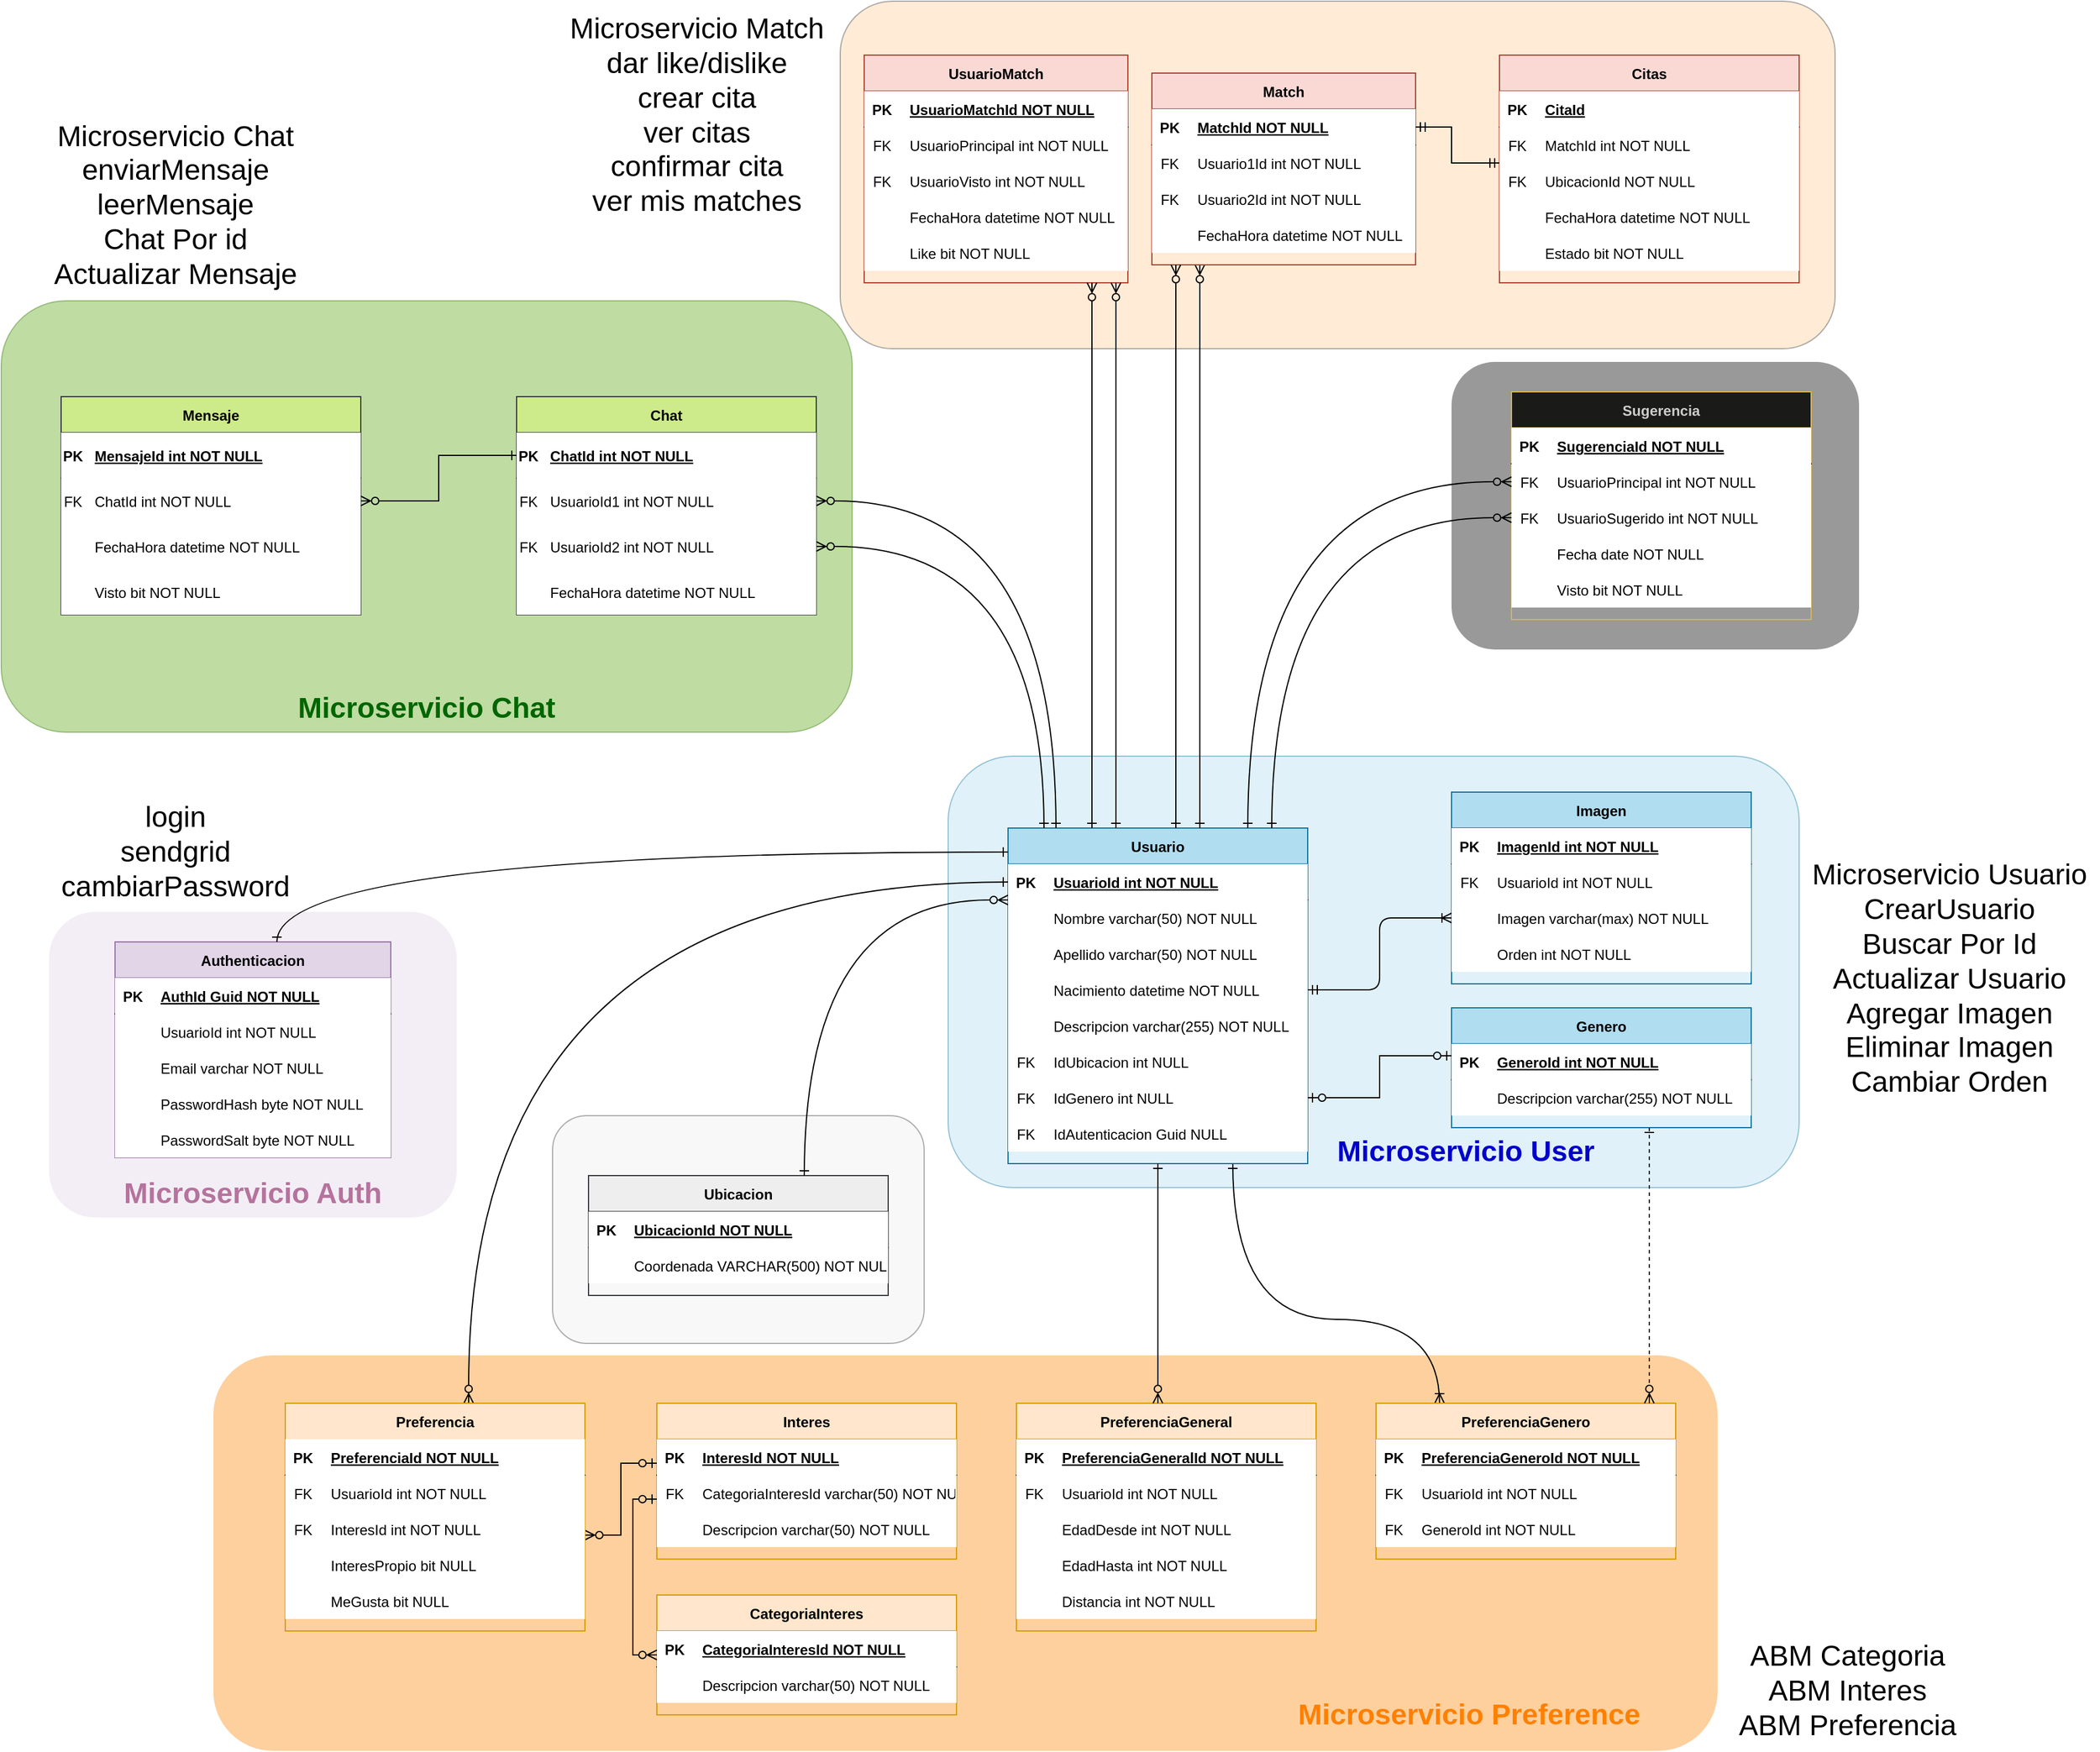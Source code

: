 <mxfile version="21.1.8" type="github" pages="2">
  <diagram id="R2lEEEUBdFMjLlhIrx00" name="Page-1">
    <mxGraphModel dx="5220" dy="3036" grid="1" gridSize="10" guides="1" tooltips="1" connect="1" arrows="1" fold="1" page="1" pageScale="1" pageWidth="850" pageHeight="1100" math="0" shadow="0" extFonts="Permanent Marker^https://fonts.googleapis.com/css?family=Permanent+Marker">
      <root>
        <mxCell id="0" />
        <mxCell id="1" parent="0" />
        <mxCell id="F7btwmCx14FV7jXe4HrT-45" value="" style="rounded=1;whiteSpace=wrap;html=1;fillColor=#ffcc99;fillStyle=auto;glass=0;shadow=0;strokeColor=#36393d;perimeterSpacing=0;opacity=40;" vertex="1" parent="1">
          <mxGeometry x="-230" y="-360" width="830" height="290" as="geometry" />
        </mxCell>
        <mxCell id="F7btwmCx14FV7jXe4HrT-41" value="" style="rounded=1;whiteSpace=wrap;html=1;fillColor=#60a917;fillStyle=auto;glass=0;shadow=0;strokeColor=#2D7600;perimeterSpacing=0;opacity=40;fontColor=#ffffff;" vertex="1" parent="1">
          <mxGeometry x="-930" y="-110" width="710" height="360" as="geometry" />
        </mxCell>
        <mxCell id="F7btwmCx14FV7jXe4HrT-38" value="" style="rounded=1;whiteSpace=wrap;html=1;fillColor=#b1ddf0;fillStyle=auto;glass=0;shadow=0;strokeColor=#10739e;perimeterSpacing=0;opacity=40;" vertex="1" parent="1">
          <mxGeometry x="-140" y="270" width="710" height="360" as="geometry" />
        </mxCell>
        <mxCell id="5X8IaA5-seBSh1ubjZDT-21" value="" style="rounded=1;whiteSpace=wrap;html=1;fillColor=#eeeeee;strokeColor=#36393d;fillStyle=auto;glass=0;shadow=0;opacity=40;" parent="1" vertex="1">
          <mxGeometry x="-470" y="570" width="310" height="190" as="geometry" />
        </mxCell>
        <mxCell id="5X8IaA5-seBSh1ubjZDT-20" value="" style="rounded=1;whiteSpace=wrap;html=1;fillColor=#000000;strokeColor=none;fillStyle=auto;glass=0;shadow=0;opacity=40;fontColor=#333333;" parent="1" vertex="1">
          <mxGeometry x="280" y="-59" width="340" height="240" as="geometry" />
        </mxCell>
        <mxCell id="5X8IaA5-seBSh1ubjZDT-19" value="" style="rounded=1;whiteSpace=wrap;html=1;fillColor=#fb890e;fillStyle=auto;glass=0;shadow=0;strokeColor=none;perimeterSpacing=0;opacity=40;" parent="1" vertex="1">
          <mxGeometry x="-753" y="770" width="1255" height="330" as="geometry" />
        </mxCell>
        <mxCell id="5X8IaA5-seBSh1ubjZDT-16" value="" style="rounded=1;whiteSpace=wrap;html=1;fillColor=#e1d5e7;strokeColor=none;fillStyle=auto;glass=0;shadow=0;opacity=40;" parent="1" vertex="1">
          <mxGeometry x="-890" y="400" width="340" height="255" as="geometry" />
        </mxCell>
        <mxCell id="C-vyLk0tnHw3VtMMgP7b-13" value="Imagen" style="shape=table;startSize=30;container=1;collapsible=1;childLayout=tableLayout;fixedRows=1;rowLines=0;fontStyle=1;align=center;resizeLast=1;fillColor=#b1ddf0;strokeColor=#10739e;" parent="1" vertex="1">
          <mxGeometry x="280" y="300" width="250" height="160" as="geometry" />
        </mxCell>
        <mxCell id="C-vyLk0tnHw3VtMMgP7b-14" value="" style="shape=partialRectangle;collapsible=0;dropTarget=0;pointerEvents=0;points=[[0,0.5],[1,0.5]];portConstraint=eastwest;top=0;left=0;right=0;bottom=1;" parent="C-vyLk0tnHw3VtMMgP7b-13" vertex="1">
          <mxGeometry y="30" width="250" height="30" as="geometry" />
        </mxCell>
        <mxCell id="C-vyLk0tnHw3VtMMgP7b-15" value="PK" style="shape=partialRectangle;overflow=hidden;connectable=0;top=0;left=0;bottom=0;right=0;fontStyle=1;" parent="C-vyLk0tnHw3VtMMgP7b-14" vertex="1">
          <mxGeometry width="30" height="30" as="geometry">
            <mxRectangle width="30" height="30" as="alternateBounds" />
          </mxGeometry>
        </mxCell>
        <mxCell id="C-vyLk0tnHw3VtMMgP7b-16" value="ImagenId int NOT NULL " style="shape=partialRectangle;overflow=hidden;connectable=0;top=0;left=0;bottom=0;right=0;align=left;spacingLeft=6;fontStyle=5;" parent="C-vyLk0tnHw3VtMMgP7b-14" vertex="1">
          <mxGeometry x="30" width="220" height="30" as="geometry">
            <mxRectangle width="220" height="30" as="alternateBounds" />
          </mxGeometry>
        </mxCell>
        <mxCell id="C-vyLk0tnHw3VtMMgP7b-17" value="" style="shape=partialRectangle;collapsible=0;dropTarget=0;pointerEvents=0;points=[[0,0.5],[1,0.5]];portConstraint=eastwest;top=0;left=0;right=0;bottom=0;" parent="C-vyLk0tnHw3VtMMgP7b-13" vertex="1">
          <mxGeometry y="60" width="250" height="30" as="geometry" />
        </mxCell>
        <mxCell id="C-vyLk0tnHw3VtMMgP7b-18" value="FK" style="shape=partialRectangle;overflow=hidden;connectable=0;top=0;left=0;bottom=0;right=0;" parent="C-vyLk0tnHw3VtMMgP7b-17" vertex="1">
          <mxGeometry width="30" height="30" as="geometry">
            <mxRectangle width="30" height="30" as="alternateBounds" />
          </mxGeometry>
        </mxCell>
        <mxCell id="C-vyLk0tnHw3VtMMgP7b-19" value="UsuarioId int NOT NULL" style="shape=partialRectangle;overflow=hidden;connectable=0;top=0;left=0;bottom=0;right=0;align=left;spacingLeft=6;" parent="C-vyLk0tnHw3VtMMgP7b-17" vertex="1">
          <mxGeometry x="30" width="220" height="30" as="geometry">
            <mxRectangle width="220" height="30" as="alternateBounds" />
          </mxGeometry>
        </mxCell>
        <mxCell id="C-vyLk0tnHw3VtMMgP7b-20" value="" style="shape=partialRectangle;collapsible=0;dropTarget=0;pointerEvents=0;points=[[0,0.5],[1,0.5]];portConstraint=eastwest;top=0;left=0;right=0;bottom=0;" parent="C-vyLk0tnHw3VtMMgP7b-13" vertex="1">
          <mxGeometry y="90" width="250" height="30" as="geometry" />
        </mxCell>
        <mxCell id="C-vyLk0tnHw3VtMMgP7b-21" value="" style="shape=partialRectangle;overflow=hidden;connectable=0;top=0;left=0;bottom=0;right=0;" parent="C-vyLk0tnHw3VtMMgP7b-20" vertex="1">
          <mxGeometry width="30" height="30" as="geometry">
            <mxRectangle width="30" height="30" as="alternateBounds" />
          </mxGeometry>
        </mxCell>
        <mxCell id="C-vyLk0tnHw3VtMMgP7b-22" value="Imagen varchar(max) NOT NULL" style="shape=partialRectangle;overflow=hidden;connectable=0;top=0;left=0;bottom=0;right=0;align=left;spacingLeft=6;" parent="C-vyLk0tnHw3VtMMgP7b-20" vertex="1">
          <mxGeometry x="30" width="220" height="30" as="geometry">
            <mxRectangle width="220" height="30" as="alternateBounds" />
          </mxGeometry>
        </mxCell>
        <mxCell id="4fcotIdqtTGn8zL2DrVW-4" value="" style="shape=partialRectangle;collapsible=0;dropTarget=0;pointerEvents=0;points=[[0,0.5],[1,0.5]];portConstraint=eastwest;top=0;left=0;right=0;bottom=0;" parent="C-vyLk0tnHw3VtMMgP7b-13" vertex="1">
          <mxGeometry y="120" width="250" height="30" as="geometry" />
        </mxCell>
        <mxCell id="4fcotIdqtTGn8zL2DrVW-5" value="" style="shape=partialRectangle;overflow=hidden;connectable=0;top=0;left=0;bottom=0;right=0;" parent="4fcotIdqtTGn8zL2DrVW-4" vertex="1">
          <mxGeometry width="30" height="30" as="geometry">
            <mxRectangle width="30" height="30" as="alternateBounds" />
          </mxGeometry>
        </mxCell>
        <mxCell id="4fcotIdqtTGn8zL2DrVW-6" value="Orden int NOT NULL" style="shape=partialRectangle;overflow=hidden;connectable=0;top=0;left=0;bottom=0;right=0;align=left;spacingLeft=6;" parent="4fcotIdqtTGn8zL2DrVW-4" vertex="1">
          <mxGeometry x="30" width="220" height="30" as="geometry">
            <mxRectangle width="220" height="30" as="alternateBounds" />
          </mxGeometry>
        </mxCell>
        <mxCell id="vpSO-iyidAPfIv2XFv2j-56" style="edgeStyle=orthogonalEdgeStyle;rounded=0;orthogonalLoop=1;jettySize=auto;html=1;exitX=0.75;exitY=1;exitDx=0;exitDy=0;startArrow=ERone;startFill=0;endArrow=ERoneToMany;endFill=0;curved=1;" parent="1" source="C-vyLk0tnHw3VtMMgP7b-23" target="vpSO-iyidAPfIv2XFv2j-19" edge="1">
          <mxGeometry relative="1" as="geometry">
            <Array as="points">
              <mxPoint x="98" y="740" />
              <mxPoint x="270" y="740" />
            </Array>
          </mxGeometry>
        </mxCell>
        <mxCell id="C-vyLk0tnHw3VtMMgP7b-23" value="Usuario" style="shape=table;startSize=30;container=1;collapsible=1;childLayout=tableLayout;fixedRows=1;rowLines=0;fontStyle=1;align=center;resizeLast=1;fillColor=#b1ddf0;strokeColor=#10739e;" parent="1" vertex="1">
          <mxGeometry x="-90" y="330" width="250" height="280" as="geometry" />
        </mxCell>
        <mxCell id="C-vyLk0tnHw3VtMMgP7b-24" value="" style="shape=partialRectangle;collapsible=0;dropTarget=0;pointerEvents=0;points=[[0,0.5],[1,0.5]];portConstraint=eastwest;top=0;left=0;right=0;bottom=1;" parent="C-vyLk0tnHw3VtMMgP7b-23" vertex="1">
          <mxGeometry y="30" width="250" height="30" as="geometry" />
        </mxCell>
        <mxCell id="C-vyLk0tnHw3VtMMgP7b-25" value="PK" style="shape=partialRectangle;overflow=hidden;connectable=0;top=0;left=0;bottom=0;right=0;fontStyle=1;" parent="C-vyLk0tnHw3VtMMgP7b-24" vertex="1">
          <mxGeometry width="30" height="30" as="geometry">
            <mxRectangle width="30" height="30" as="alternateBounds" />
          </mxGeometry>
        </mxCell>
        <mxCell id="C-vyLk0tnHw3VtMMgP7b-26" value="UsuarioId int NOT NULL " style="shape=partialRectangle;overflow=hidden;connectable=0;top=0;left=0;bottom=0;right=0;align=left;spacingLeft=6;fontStyle=5;" parent="C-vyLk0tnHw3VtMMgP7b-24" vertex="1">
          <mxGeometry x="30" width="220" height="30" as="geometry">
            <mxRectangle width="220" height="30" as="alternateBounds" />
          </mxGeometry>
        </mxCell>
        <mxCell id="C-vyLk0tnHw3VtMMgP7b-27" value="" style="shape=partialRectangle;collapsible=0;dropTarget=0;pointerEvents=0;points=[[0,0.5],[1,0.5]];portConstraint=eastwest;top=0;left=0;right=0;bottom=0;" parent="C-vyLk0tnHw3VtMMgP7b-23" vertex="1">
          <mxGeometry y="60" width="250" height="30" as="geometry" />
        </mxCell>
        <mxCell id="C-vyLk0tnHw3VtMMgP7b-28" value="" style="shape=partialRectangle;overflow=hidden;connectable=0;top=0;left=0;bottom=0;right=0;" parent="C-vyLk0tnHw3VtMMgP7b-27" vertex="1">
          <mxGeometry width="30" height="30" as="geometry">
            <mxRectangle width="30" height="30" as="alternateBounds" />
          </mxGeometry>
        </mxCell>
        <mxCell id="C-vyLk0tnHw3VtMMgP7b-29" value="Nombre varchar(50) NOT NULL" style="shape=partialRectangle;overflow=hidden;connectable=0;top=0;left=0;bottom=0;right=0;align=left;spacingLeft=6;" parent="C-vyLk0tnHw3VtMMgP7b-27" vertex="1">
          <mxGeometry x="30" width="220" height="30" as="geometry">
            <mxRectangle width="220" height="30" as="alternateBounds" />
          </mxGeometry>
        </mxCell>
        <mxCell id="QkrKYJssxc8uQ3tvCdZE-5" value="" style="shape=partialRectangle;collapsible=0;dropTarget=0;pointerEvents=0;points=[[0,0.5],[1,0.5]];portConstraint=eastwest;top=0;left=0;right=0;bottom=0;" parent="C-vyLk0tnHw3VtMMgP7b-23" vertex="1">
          <mxGeometry y="90" width="250" height="30" as="geometry" />
        </mxCell>
        <mxCell id="QkrKYJssxc8uQ3tvCdZE-6" value="" style="shape=partialRectangle;overflow=hidden;connectable=0;top=0;left=0;bottom=0;right=0;" parent="QkrKYJssxc8uQ3tvCdZE-5" vertex="1">
          <mxGeometry width="30" height="30" as="geometry">
            <mxRectangle width="30" height="30" as="alternateBounds" />
          </mxGeometry>
        </mxCell>
        <mxCell id="QkrKYJssxc8uQ3tvCdZE-7" value="Apellido varchar(50) NOT NULL" style="shape=partialRectangle;overflow=hidden;connectable=0;top=0;left=0;bottom=0;right=0;align=left;spacingLeft=6;" parent="QkrKYJssxc8uQ3tvCdZE-5" vertex="1">
          <mxGeometry x="30" width="220" height="30" as="geometry">
            <mxRectangle width="220" height="30" as="alternateBounds" />
          </mxGeometry>
        </mxCell>
        <mxCell id="QkrKYJssxc8uQ3tvCdZE-8" value="" style="shape=partialRectangle;collapsible=0;dropTarget=0;pointerEvents=0;points=[[0,0.5],[1,0.5]];portConstraint=eastwest;top=0;left=0;right=0;bottom=0;" parent="C-vyLk0tnHw3VtMMgP7b-23" vertex="1">
          <mxGeometry y="120" width="250" height="30" as="geometry" />
        </mxCell>
        <mxCell id="QkrKYJssxc8uQ3tvCdZE-9" value="" style="shape=partialRectangle;overflow=hidden;connectable=0;top=0;left=0;bottom=0;right=0;" parent="QkrKYJssxc8uQ3tvCdZE-8" vertex="1">
          <mxGeometry width="30" height="30" as="geometry">
            <mxRectangle width="30" height="30" as="alternateBounds" />
          </mxGeometry>
        </mxCell>
        <mxCell id="QkrKYJssxc8uQ3tvCdZE-10" value="Nacimiento datetime NOT NULL" style="shape=partialRectangle;overflow=hidden;connectable=0;top=0;left=0;bottom=0;right=0;align=left;spacingLeft=6;" parent="QkrKYJssxc8uQ3tvCdZE-8" vertex="1">
          <mxGeometry x="30" width="220" height="30" as="geometry">
            <mxRectangle width="220" height="30" as="alternateBounds" />
          </mxGeometry>
        </mxCell>
        <mxCell id="QkrKYJssxc8uQ3tvCdZE-14" value="" style="shape=partialRectangle;collapsible=0;dropTarget=0;pointerEvents=0;points=[[0,0.5],[1,0.5]];portConstraint=eastwest;top=0;left=0;right=0;bottom=0;" parent="C-vyLk0tnHw3VtMMgP7b-23" vertex="1">
          <mxGeometry y="150" width="250" height="30" as="geometry" />
        </mxCell>
        <mxCell id="QkrKYJssxc8uQ3tvCdZE-15" value="" style="shape=partialRectangle;overflow=hidden;connectable=0;top=0;left=0;bottom=0;right=0;" parent="QkrKYJssxc8uQ3tvCdZE-14" vertex="1">
          <mxGeometry width="30" height="30" as="geometry">
            <mxRectangle width="30" height="30" as="alternateBounds" />
          </mxGeometry>
        </mxCell>
        <mxCell id="QkrKYJssxc8uQ3tvCdZE-16" value="Descripcion varchar(255) NOT NULL" style="shape=partialRectangle;overflow=hidden;connectable=0;top=0;left=0;bottom=0;right=0;align=left;spacingLeft=6;" parent="QkrKYJssxc8uQ3tvCdZE-14" vertex="1">
          <mxGeometry x="30" width="220" height="30" as="geometry">
            <mxRectangle width="220" height="30" as="alternateBounds" />
          </mxGeometry>
        </mxCell>
        <mxCell id="QkrKYJssxc8uQ3tvCdZE-124" value="" style="shape=partialRectangle;collapsible=0;dropTarget=0;pointerEvents=0;points=[[0,0.5],[1,0.5]];portConstraint=eastwest;top=0;left=0;right=0;bottom=0;" parent="C-vyLk0tnHw3VtMMgP7b-23" vertex="1">
          <mxGeometry y="180" width="250" height="30" as="geometry" />
        </mxCell>
        <mxCell id="QkrKYJssxc8uQ3tvCdZE-125" value="FK" style="shape=partialRectangle;overflow=hidden;connectable=0;top=0;left=0;bottom=0;right=0;" parent="QkrKYJssxc8uQ3tvCdZE-124" vertex="1">
          <mxGeometry width="30" height="30" as="geometry">
            <mxRectangle width="30" height="30" as="alternateBounds" />
          </mxGeometry>
        </mxCell>
        <mxCell id="QkrKYJssxc8uQ3tvCdZE-126" value="IdUbicacion int NULL" style="shape=partialRectangle;overflow=hidden;connectable=0;top=0;left=0;bottom=0;right=0;align=left;spacingLeft=6;" parent="QkrKYJssxc8uQ3tvCdZE-124" vertex="1">
          <mxGeometry x="30" width="220" height="30" as="geometry">
            <mxRectangle width="220" height="30" as="alternateBounds" />
          </mxGeometry>
        </mxCell>
        <mxCell id="QkrKYJssxc8uQ3tvCdZE-11" value="" style="shape=partialRectangle;collapsible=0;dropTarget=0;pointerEvents=0;points=[[0,0.5],[1,0.5]];portConstraint=eastwest;top=0;left=0;right=0;bottom=0;" parent="C-vyLk0tnHw3VtMMgP7b-23" vertex="1">
          <mxGeometry y="210" width="250" height="30" as="geometry" />
        </mxCell>
        <mxCell id="QkrKYJssxc8uQ3tvCdZE-12" value="FK" style="shape=partialRectangle;overflow=hidden;connectable=0;top=0;left=0;bottom=0;right=0;" parent="QkrKYJssxc8uQ3tvCdZE-11" vertex="1">
          <mxGeometry width="30" height="30" as="geometry">
            <mxRectangle width="30" height="30" as="alternateBounds" />
          </mxGeometry>
        </mxCell>
        <mxCell id="QkrKYJssxc8uQ3tvCdZE-13" value="IdGenero int NULL" style="shape=partialRectangle;overflow=hidden;connectable=0;top=0;left=0;bottom=0;right=0;align=left;spacingLeft=6;" parent="QkrKYJssxc8uQ3tvCdZE-11" vertex="1">
          <mxGeometry x="30" width="220" height="30" as="geometry">
            <mxRectangle width="220" height="30" as="alternateBounds" />
          </mxGeometry>
        </mxCell>
        <mxCell id="z3uMXbqSzuDHoPFT_qI2-1" value="" style="shape=partialRectangle;collapsible=0;dropTarget=0;pointerEvents=0;points=[[0,0.5],[1,0.5]];portConstraint=eastwest;top=0;left=0;right=0;bottom=0;" parent="C-vyLk0tnHw3VtMMgP7b-23" vertex="1">
          <mxGeometry y="240" width="250" height="30" as="geometry" />
        </mxCell>
        <mxCell id="z3uMXbqSzuDHoPFT_qI2-2" value="FK" style="shape=partialRectangle;overflow=hidden;connectable=0;top=0;left=0;bottom=0;right=0;" parent="z3uMXbqSzuDHoPFT_qI2-1" vertex="1">
          <mxGeometry width="30" height="30" as="geometry">
            <mxRectangle width="30" height="30" as="alternateBounds" />
          </mxGeometry>
        </mxCell>
        <mxCell id="z3uMXbqSzuDHoPFT_qI2-3" value="IdAutenticacion Guid NULL" style="shape=partialRectangle;overflow=hidden;connectable=0;top=0;left=0;bottom=0;right=0;align=left;spacingLeft=6;" parent="z3uMXbqSzuDHoPFT_qI2-1" vertex="1">
          <mxGeometry x="30" width="220" height="30" as="geometry">
            <mxRectangle width="220" height="30" as="alternateBounds" />
          </mxGeometry>
        </mxCell>
        <mxCell id="QkrKYJssxc8uQ3tvCdZE-30" value="Interes" style="shape=table;startSize=30;container=1;collapsible=1;childLayout=tableLayout;fixedRows=1;rowLines=0;fontStyle=1;align=center;resizeLast=1;fillColor=#ffe6cc;strokeColor=#d79b00;" parent="1" vertex="1">
          <mxGeometry x="-383" y="810" width="250" height="130" as="geometry" />
        </mxCell>
        <mxCell id="QkrKYJssxc8uQ3tvCdZE-31" value="" style="shape=partialRectangle;collapsible=0;dropTarget=0;pointerEvents=0;points=[[0,0.5],[1,0.5]];portConstraint=eastwest;top=0;left=0;right=0;bottom=1;" parent="QkrKYJssxc8uQ3tvCdZE-30" vertex="1">
          <mxGeometry y="30" width="250" height="30" as="geometry" />
        </mxCell>
        <mxCell id="QkrKYJssxc8uQ3tvCdZE-32" value="PK" style="shape=partialRectangle;overflow=hidden;connectable=0;top=0;left=0;bottom=0;right=0;fontStyle=1;" parent="QkrKYJssxc8uQ3tvCdZE-31" vertex="1">
          <mxGeometry width="30" height="30" as="geometry">
            <mxRectangle width="30" height="30" as="alternateBounds" />
          </mxGeometry>
        </mxCell>
        <mxCell id="QkrKYJssxc8uQ3tvCdZE-33" value="InteresId NOT NULL " style="shape=partialRectangle;overflow=hidden;connectable=0;top=0;left=0;bottom=0;right=0;align=left;spacingLeft=6;fontStyle=5;" parent="QkrKYJssxc8uQ3tvCdZE-31" vertex="1">
          <mxGeometry x="30" width="220" height="30" as="geometry">
            <mxRectangle width="220" height="30" as="alternateBounds" />
          </mxGeometry>
        </mxCell>
        <mxCell id="QkrKYJssxc8uQ3tvCdZE-34" value="" style="shape=partialRectangle;collapsible=0;dropTarget=0;pointerEvents=0;points=[[0,0.5],[1,0.5]];portConstraint=eastwest;top=0;left=0;right=0;bottom=0;" parent="QkrKYJssxc8uQ3tvCdZE-30" vertex="1">
          <mxGeometry y="60" width="250" height="30" as="geometry" />
        </mxCell>
        <mxCell id="QkrKYJssxc8uQ3tvCdZE-35" value="FK" style="shape=partialRectangle;overflow=hidden;connectable=0;top=0;left=0;bottom=0;right=0;" parent="QkrKYJssxc8uQ3tvCdZE-34" vertex="1">
          <mxGeometry width="30" height="30" as="geometry">
            <mxRectangle width="30" height="30" as="alternateBounds" />
          </mxGeometry>
        </mxCell>
        <mxCell id="QkrKYJssxc8uQ3tvCdZE-36" value="CategoriaInteresId varchar(50) NOT NULL" style="shape=partialRectangle;overflow=hidden;connectable=0;top=0;left=0;bottom=0;right=0;align=left;spacingLeft=6;" parent="QkrKYJssxc8uQ3tvCdZE-34" vertex="1">
          <mxGeometry x="30" width="220" height="30" as="geometry">
            <mxRectangle width="220" height="30" as="alternateBounds" />
          </mxGeometry>
        </mxCell>
        <mxCell id="uAzisuzFV9qcSaUqGtdV-40" value="" style="shape=partialRectangle;collapsible=0;dropTarget=0;pointerEvents=0;points=[[0,0.5],[1,0.5]];portConstraint=eastwest;top=0;left=0;right=0;bottom=0;" parent="QkrKYJssxc8uQ3tvCdZE-30" vertex="1">
          <mxGeometry y="90" width="250" height="30" as="geometry" />
        </mxCell>
        <mxCell id="uAzisuzFV9qcSaUqGtdV-41" value="" style="shape=partialRectangle;overflow=hidden;connectable=0;top=0;left=0;bottom=0;right=0;" parent="uAzisuzFV9qcSaUqGtdV-40" vertex="1">
          <mxGeometry width="30" height="30" as="geometry">
            <mxRectangle width="30" height="30" as="alternateBounds" />
          </mxGeometry>
        </mxCell>
        <mxCell id="uAzisuzFV9qcSaUqGtdV-42" value="Descripcion varchar(50) NOT NULL" style="shape=partialRectangle;overflow=hidden;connectable=0;top=0;left=0;bottom=0;right=0;align=left;spacingLeft=6;" parent="uAzisuzFV9qcSaUqGtdV-40" vertex="1">
          <mxGeometry x="30" width="220" height="30" as="geometry">
            <mxRectangle width="220" height="30" as="alternateBounds" />
          </mxGeometry>
        </mxCell>
        <mxCell id="QkrKYJssxc8uQ3tvCdZE-77" style="edgeStyle=orthogonalEdgeStyle;rounded=0;orthogonalLoop=1;jettySize=auto;html=1;startArrow=ERone;startFill=0;endArrow=ERzeroToMany;endFill=0;curved=1;" parent="1" source="C-vyLk0tnHw3VtMMgP7b-24" target="QkrKYJssxc8uQ3tvCdZE-37" edge="1">
          <mxGeometry relative="1" as="geometry">
            <mxPoint x="-90" y="380" as="sourcePoint" />
            <mxPoint x="-190" y="810" as="targetPoint" />
            <Array as="points">
              <mxPoint x="-540" y="375" />
            </Array>
          </mxGeometry>
        </mxCell>
        <mxCell id="QkrKYJssxc8uQ3tvCdZE-78" value="Chat" style="shape=table;startSize=30;container=1;collapsible=1;childLayout=tableLayout;fixedRows=1;rowLines=0;fontStyle=1;align=center;resizeLast=1;fillColor=#cdeb8b;strokeColor=#36393d;" parent="1" vertex="1">
          <mxGeometry x="-500" y="-30" width="250" height="182" as="geometry" />
        </mxCell>
        <mxCell id="QkrKYJssxc8uQ3tvCdZE-79" value="" style="shape=partialRectangle;collapsible=0;dropTarget=0;pointerEvents=0;points=[[0,0.5],[1,0.5]];portConstraint=eastwest;top=0;left=0;right=0;bottom=1;" parent="QkrKYJssxc8uQ3tvCdZE-78" vertex="1">
          <mxGeometry y="30" width="250" height="38" as="geometry" />
        </mxCell>
        <mxCell id="QkrKYJssxc8uQ3tvCdZE-80" value="PK" style="shape=partialRectangle;overflow=hidden;connectable=0;top=0;left=0;bottom=0;right=0;fontStyle=1;" parent="QkrKYJssxc8uQ3tvCdZE-79" vertex="1">
          <mxGeometry width="20" height="38" as="geometry">
            <mxRectangle width="20" height="38" as="alternateBounds" />
          </mxGeometry>
        </mxCell>
        <mxCell id="QkrKYJssxc8uQ3tvCdZE-81" value="ChatId int NOT NULL " style="shape=partialRectangle;overflow=hidden;connectable=0;top=0;left=0;bottom=0;right=0;align=left;spacingLeft=6;fontStyle=5;" parent="QkrKYJssxc8uQ3tvCdZE-79" vertex="1">
          <mxGeometry x="20" width="230" height="38" as="geometry">
            <mxRectangle width="230" height="38" as="alternateBounds" />
          </mxGeometry>
        </mxCell>
        <mxCell id="QkrKYJssxc8uQ3tvCdZE-82" value="" style="shape=partialRectangle;collapsible=0;dropTarget=0;pointerEvents=0;points=[[0,0.5],[1,0.5]];portConstraint=eastwest;top=0;left=0;right=0;bottom=0;" parent="QkrKYJssxc8uQ3tvCdZE-78" vertex="1">
          <mxGeometry y="68" width="250" height="38" as="geometry" />
        </mxCell>
        <mxCell id="QkrKYJssxc8uQ3tvCdZE-83" value="FK" style="shape=partialRectangle;overflow=hidden;connectable=0;top=0;left=0;bottom=0;right=0;" parent="QkrKYJssxc8uQ3tvCdZE-82" vertex="1">
          <mxGeometry width="20" height="38" as="geometry">
            <mxRectangle width="20" height="38" as="alternateBounds" />
          </mxGeometry>
        </mxCell>
        <mxCell id="QkrKYJssxc8uQ3tvCdZE-84" value="UsuarioId1 int NOT NULL" style="shape=partialRectangle;overflow=hidden;connectable=0;top=0;left=0;bottom=0;right=0;align=left;spacingLeft=6;" parent="QkrKYJssxc8uQ3tvCdZE-82" vertex="1">
          <mxGeometry x="20" width="230" height="38" as="geometry">
            <mxRectangle width="230" height="38" as="alternateBounds" />
          </mxGeometry>
        </mxCell>
        <mxCell id="QkrKYJssxc8uQ3tvCdZE-88" value="" style="shape=partialRectangle;collapsible=0;dropTarget=0;pointerEvents=0;points=[[0,0.5],[1,0.5]];portConstraint=eastwest;top=0;left=0;right=0;bottom=0;" parent="QkrKYJssxc8uQ3tvCdZE-78" vertex="1">
          <mxGeometry y="106" width="250" height="38" as="geometry" />
        </mxCell>
        <mxCell id="QkrKYJssxc8uQ3tvCdZE-89" value="FK" style="shape=partialRectangle;overflow=hidden;connectable=0;top=0;left=0;bottom=0;right=0;" parent="QkrKYJssxc8uQ3tvCdZE-88" vertex="1">
          <mxGeometry width="20" height="38" as="geometry">
            <mxRectangle width="20" height="38" as="alternateBounds" />
          </mxGeometry>
        </mxCell>
        <mxCell id="QkrKYJssxc8uQ3tvCdZE-90" value="UsuarioId2 int NOT NULL" style="shape=partialRectangle;overflow=hidden;connectable=0;top=0;left=0;bottom=0;right=0;align=left;spacingLeft=6;" parent="QkrKYJssxc8uQ3tvCdZE-88" vertex="1">
          <mxGeometry x="20" width="230" height="38" as="geometry">
            <mxRectangle width="230" height="38" as="alternateBounds" />
          </mxGeometry>
        </mxCell>
        <mxCell id="QkrKYJssxc8uQ3tvCdZE-139" value="" style="shape=partialRectangle;collapsible=0;dropTarget=0;pointerEvents=0;points=[[0,0.5],[1,0.5]];portConstraint=eastwest;top=0;left=0;right=0;bottom=0;" parent="QkrKYJssxc8uQ3tvCdZE-78" vertex="1">
          <mxGeometry y="144" width="250" height="38" as="geometry" />
        </mxCell>
        <mxCell id="QkrKYJssxc8uQ3tvCdZE-140" value="" style="shape=partialRectangle;overflow=hidden;connectable=0;top=0;left=0;bottom=0;right=0;" parent="QkrKYJssxc8uQ3tvCdZE-139" vertex="1">
          <mxGeometry width="20" height="38" as="geometry">
            <mxRectangle width="20" height="38" as="alternateBounds" />
          </mxGeometry>
        </mxCell>
        <mxCell id="QkrKYJssxc8uQ3tvCdZE-141" value="FechaHora datetime NOT NULL" style="shape=partialRectangle;overflow=hidden;connectable=0;top=0;left=0;bottom=0;right=0;align=left;spacingLeft=6;" parent="QkrKYJssxc8uQ3tvCdZE-139" vertex="1">
          <mxGeometry x="20" width="230" height="38" as="geometry">
            <mxRectangle width="230" height="38" as="alternateBounds" />
          </mxGeometry>
        </mxCell>
        <mxCell id="QkrKYJssxc8uQ3tvCdZE-91" value="PreferenciaGeneral" style="shape=table;startSize=30;container=1;collapsible=1;childLayout=tableLayout;fixedRows=1;rowLines=0;fontStyle=1;align=center;resizeLast=1;fillColor=#ffe6cc;strokeColor=#d79b00;" parent="1" vertex="1">
          <mxGeometry x="-83" y="810" width="250" height="190" as="geometry" />
        </mxCell>
        <mxCell id="QkrKYJssxc8uQ3tvCdZE-92" value="" style="shape=partialRectangle;collapsible=0;dropTarget=0;pointerEvents=0;points=[[0,0.5],[1,0.5]];portConstraint=eastwest;top=0;left=0;right=0;bottom=1;" parent="QkrKYJssxc8uQ3tvCdZE-91" vertex="1">
          <mxGeometry y="30" width="250" height="30" as="geometry" />
        </mxCell>
        <mxCell id="QkrKYJssxc8uQ3tvCdZE-93" value="PK" style="shape=partialRectangle;overflow=hidden;connectable=0;top=0;left=0;bottom=0;right=0;fontStyle=1;" parent="QkrKYJssxc8uQ3tvCdZE-92" vertex="1">
          <mxGeometry width="30" height="30" as="geometry">
            <mxRectangle width="30" height="30" as="alternateBounds" />
          </mxGeometry>
        </mxCell>
        <mxCell id="QkrKYJssxc8uQ3tvCdZE-94" value="PreferenciaGeneralId NOT NULL " style="shape=partialRectangle;overflow=hidden;connectable=0;top=0;left=0;bottom=0;right=0;align=left;spacingLeft=6;fontStyle=5;" parent="QkrKYJssxc8uQ3tvCdZE-92" vertex="1">
          <mxGeometry x="30" width="220" height="30" as="geometry">
            <mxRectangle width="220" height="30" as="alternateBounds" />
          </mxGeometry>
        </mxCell>
        <mxCell id="QkrKYJssxc8uQ3tvCdZE-95" value="" style="shape=partialRectangle;collapsible=0;dropTarget=0;pointerEvents=0;points=[[0,0.5],[1,0.5]];portConstraint=eastwest;top=0;left=0;right=0;bottom=0;" parent="QkrKYJssxc8uQ3tvCdZE-91" vertex="1">
          <mxGeometry y="60" width="250" height="30" as="geometry" />
        </mxCell>
        <mxCell id="QkrKYJssxc8uQ3tvCdZE-96" value="FK" style="shape=partialRectangle;overflow=hidden;connectable=0;top=0;left=0;bottom=0;right=0;" parent="QkrKYJssxc8uQ3tvCdZE-95" vertex="1">
          <mxGeometry width="30" height="30" as="geometry">
            <mxRectangle width="30" height="30" as="alternateBounds" />
          </mxGeometry>
        </mxCell>
        <mxCell id="QkrKYJssxc8uQ3tvCdZE-97" value="UsuarioId int NOT NULL" style="shape=partialRectangle;overflow=hidden;connectable=0;top=0;left=0;bottom=0;right=0;align=left;spacingLeft=6;" parent="QkrKYJssxc8uQ3tvCdZE-95" vertex="1">
          <mxGeometry x="30" width="220" height="30" as="geometry">
            <mxRectangle width="220" height="30" as="alternateBounds" />
          </mxGeometry>
        </mxCell>
        <mxCell id="QkrKYJssxc8uQ3tvCdZE-98" value="" style="shape=partialRectangle;collapsible=0;dropTarget=0;pointerEvents=0;points=[[0,0.5],[1,0.5]];portConstraint=eastwest;top=0;left=0;right=0;bottom=0;" parent="QkrKYJssxc8uQ3tvCdZE-91" vertex="1">
          <mxGeometry y="90" width="250" height="30" as="geometry" />
        </mxCell>
        <mxCell id="QkrKYJssxc8uQ3tvCdZE-99" value="" style="shape=partialRectangle;overflow=hidden;connectable=0;top=0;left=0;bottom=0;right=0;" parent="QkrKYJssxc8uQ3tvCdZE-98" vertex="1">
          <mxGeometry width="30" height="30" as="geometry">
            <mxRectangle width="30" height="30" as="alternateBounds" />
          </mxGeometry>
        </mxCell>
        <mxCell id="QkrKYJssxc8uQ3tvCdZE-100" value="EdadDesde int NOT NULL" style="shape=partialRectangle;overflow=hidden;connectable=0;top=0;left=0;bottom=0;right=0;align=left;spacingLeft=6;" parent="QkrKYJssxc8uQ3tvCdZE-98" vertex="1">
          <mxGeometry x="30" width="220" height="30" as="geometry">
            <mxRectangle width="220" height="30" as="alternateBounds" />
          </mxGeometry>
        </mxCell>
        <mxCell id="QkrKYJssxc8uQ3tvCdZE-101" value="" style="shape=partialRectangle;collapsible=0;dropTarget=0;pointerEvents=0;points=[[0,0.5],[1,0.5]];portConstraint=eastwest;top=0;left=0;right=0;bottom=0;" parent="QkrKYJssxc8uQ3tvCdZE-91" vertex="1">
          <mxGeometry y="120" width="250" height="30" as="geometry" />
        </mxCell>
        <mxCell id="QkrKYJssxc8uQ3tvCdZE-102" value="" style="shape=partialRectangle;overflow=hidden;connectable=0;top=0;left=0;bottom=0;right=0;" parent="QkrKYJssxc8uQ3tvCdZE-101" vertex="1">
          <mxGeometry width="30" height="30" as="geometry">
            <mxRectangle width="30" height="30" as="alternateBounds" />
          </mxGeometry>
        </mxCell>
        <mxCell id="QkrKYJssxc8uQ3tvCdZE-103" value="EdadHasta int NOT NULL" style="shape=partialRectangle;overflow=hidden;connectable=0;top=0;left=0;bottom=0;right=0;align=left;spacingLeft=6;" parent="QkrKYJssxc8uQ3tvCdZE-101" vertex="1">
          <mxGeometry x="30" width="220" height="30" as="geometry">
            <mxRectangle width="220" height="30" as="alternateBounds" />
          </mxGeometry>
        </mxCell>
        <mxCell id="vpSO-iyidAPfIv2XFv2j-77" value="" style="shape=partialRectangle;collapsible=0;dropTarget=0;pointerEvents=0;points=[[0,0.5],[1,0.5]];portConstraint=eastwest;top=0;left=0;right=0;bottom=0;" parent="QkrKYJssxc8uQ3tvCdZE-91" vertex="1">
          <mxGeometry y="150" width="250" height="30" as="geometry" />
        </mxCell>
        <mxCell id="vpSO-iyidAPfIv2XFv2j-78" value="" style="shape=partialRectangle;overflow=hidden;connectable=0;top=0;left=0;bottom=0;right=0;" parent="vpSO-iyidAPfIv2XFv2j-77" vertex="1">
          <mxGeometry width="30" height="30" as="geometry">
            <mxRectangle width="30" height="30" as="alternateBounds" />
          </mxGeometry>
        </mxCell>
        <mxCell id="vpSO-iyidAPfIv2XFv2j-79" value="Distancia int NOT NULL" style="shape=partialRectangle;overflow=hidden;connectable=0;top=0;left=0;bottom=0;right=0;align=left;spacingLeft=6;" parent="vpSO-iyidAPfIv2XFv2j-77" vertex="1">
          <mxGeometry x="30" width="220" height="30" as="geometry">
            <mxRectangle width="220" height="30" as="alternateBounds" />
          </mxGeometry>
        </mxCell>
        <mxCell id="QkrKYJssxc8uQ3tvCdZE-128" style="edgeStyle=orthogonalEdgeStyle;rounded=0;orthogonalLoop=1;jettySize=auto;html=1;endArrow=ERone;endFill=0;startArrow=ERzeroToMany;startFill=0;" parent="1" source="QkrKYJssxc8uQ3tvCdZE-104" target="C-vyLk0tnHw3VtMMgP7b-23" edge="1">
          <mxGeometry relative="1" as="geometry">
            <Array as="points">
              <mxPoint x="70" y="140" />
              <mxPoint x="70" y="140" />
            </Array>
          </mxGeometry>
        </mxCell>
        <mxCell id="QkrKYJssxc8uQ3tvCdZE-104" value="Match" style="shape=table;startSize=30;container=1;collapsible=1;childLayout=tableLayout;fixedRows=1;rowLines=0;fontStyle=1;align=center;resizeLast=1;fillColor=#fad9d5;strokeColor=#ae4132;" parent="1" vertex="1">
          <mxGeometry x="30" y="-300" width="220" height="160" as="geometry" />
        </mxCell>
        <mxCell id="QkrKYJssxc8uQ3tvCdZE-105" value="" style="shape=partialRectangle;collapsible=0;dropTarget=0;pointerEvents=0;points=[[0,0.5],[1,0.5]];portConstraint=eastwest;top=0;left=0;right=0;bottom=1;" parent="QkrKYJssxc8uQ3tvCdZE-104" vertex="1">
          <mxGeometry y="30" width="220" height="30" as="geometry" />
        </mxCell>
        <mxCell id="QkrKYJssxc8uQ3tvCdZE-106" value="PK" style="shape=partialRectangle;overflow=hidden;connectable=0;top=0;left=0;bottom=0;right=0;fontStyle=1;" parent="QkrKYJssxc8uQ3tvCdZE-105" vertex="1">
          <mxGeometry width="30" height="30" as="geometry">
            <mxRectangle width="30" height="30" as="alternateBounds" />
          </mxGeometry>
        </mxCell>
        <mxCell id="QkrKYJssxc8uQ3tvCdZE-107" value="MatchId NOT NULL " style="shape=partialRectangle;overflow=hidden;connectable=0;top=0;left=0;bottom=0;right=0;align=left;spacingLeft=6;fontStyle=5;" parent="QkrKYJssxc8uQ3tvCdZE-105" vertex="1">
          <mxGeometry x="30" width="190" height="30" as="geometry">
            <mxRectangle width="190" height="30" as="alternateBounds" />
          </mxGeometry>
        </mxCell>
        <mxCell id="QkrKYJssxc8uQ3tvCdZE-108" value="" style="shape=partialRectangle;collapsible=0;dropTarget=0;pointerEvents=0;points=[[0,0.5],[1,0.5]];portConstraint=eastwest;top=0;left=0;right=0;bottom=0;" parent="QkrKYJssxc8uQ3tvCdZE-104" vertex="1">
          <mxGeometry y="60" width="220" height="30" as="geometry" />
        </mxCell>
        <mxCell id="QkrKYJssxc8uQ3tvCdZE-109" value="FK" style="shape=partialRectangle;overflow=hidden;connectable=0;top=0;left=0;bottom=0;right=0;" parent="QkrKYJssxc8uQ3tvCdZE-108" vertex="1">
          <mxGeometry width="30" height="30" as="geometry">
            <mxRectangle width="30" height="30" as="alternateBounds" />
          </mxGeometry>
        </mxCell>
        <mxCell id="QkrKYJssxc8uQ3tvCdZE-110" value="Usuario1Id int NOT NULL" style="shape=partialRectangle;overflow=hidden;connectable=0;top=0;left=0;bottom=0;right=0;align=left;spacingLeft=6;" parent="QkrKYJssxc8uQ3tvCdZE-108" vertex="1">
          <mxGeometry x="30" width="190" height="30" as="geometry">
            <mxRectangle width="190" height="30" as="alternateBounds" />
          </mxGeometry>
        </mxCell>
        <mxCell id="QkrKYJssxc8uQ3tvCdZE-111" value="" style="shape=partialRectangle;collapsible=0;dropTarget=0;pointerEvents=0;points=[[0,0.5],[1,0.5]];portConstraint=eastwest;top=0;left=0;right=0;bottom=0;" parent="QkrKYJssxc8uQ3tvCdZE-104" vertex="1">
          <mxGeometry y="90" width="220" height="30" as="geometry" />
        </mxCell>
        <mxCell id="QkrKYJssxc8uQ3tvCdZE-112" value="FK" style="shape=partialRectangle;overflow=hidden;connectable=0;top=0;left=0;bottom=0;right=0;" parent="QkrKYJssxc8uQ3tvCdZE-111" vertex="1">
          <mxGeometry width="30" height="30" as="geometry">
            <mxRectangle width="30" height="30" as="alternateBounds" />
          </mxGeometry>
        </mxCell>
        <mxCell id="QkrKYJssxc8uQ3tvCdZE-113" value="Usuario2Id int NOT NULL" style="shape=partialRectangle;overflow=hidden;connectable=0;top=0;left=0;bottom=0;right=0;align=left;spacingLeft=6;" parent="QkrKYJssxc8uQ3tvCdZE-111" vertex="1">
          <mxGeometry x="30" width="190" height="30" as="geometry">
            <mxRectangle width="190" height="30" as="alternateBounds" />
          </mxGeometry>
        </mxCell>
        <mxCell id="QkrKYJssxc8uQ3tvCdZE-114" value="" style="shape=partialRectangle;collapsible=0;dropTarget=0;pointerEvents=0;points=[[0,0.5],[1,0.5]];portConstraint=eastwest;top=0;left=0;right=0;bottom=0;" parent="QkrKYJssxc8uQ3tvCdZE-104" vertex="1">
          <mxGeometry y="120" width="220" height="30" as="geometry" />
        </mxCell>
        <mxCell id="QkrKYJssxc8uQ3tvCdZE-115" value="" style="shape=partialRectangle;overflow=hidden;connectable=0;top=0;left=0;bottom=0;right=0;" parent="QkrKYJssxc8uQ3tvCdZE-114" vertex="1">
          <mxGeometry width="30" height="30" as="geometry">
            <mxRectangle width="30" height="30" as="alternateBounds" />
          </mxGeometry>
        </mxCell>
        <mxCell id="QkrKYJssxc8uQ3tvCdZE-116" value="FechaHora datetime NOT NULL" style="shape=partialRectangle;overflow=hidden;connectable=0;top=0;left=0;bottom=0;right=0;align=left;spacingLeft=6;" parent="QkrKYJssxc8uQ3tvCdZE-114" vertex="1">
          <mxGeometry x="30" width="190" height="30" as="geometry">
            <mxRectangle width="190" height="30" as="alternateBounds" />
          </mxGeometry>
        </mxCell>
        <mxCell id="QkrKYJssxc8uQ3tvCdZE-129" style="edgeStyle=orthogonalEdgeStyle;rounded=0;orthogonalLoop=1;jettySize=auto;html=1;startArrow=ERzeroToMany;startFill=0;endArrow=ERone;endFill=0;" parent="1" source="QkrKYJssxc8uQ3tvCdZE-104" edge="1" target="C-vyLk0tnHw3VtMMgP7b-23">
          <mxGeometry relative="1" as="geometry">
            <mxPoint x="98" y="330" as="targetPoint" />
            <Array as="points">
              <mxPoint x="50" y="140" />
              <mxPoint x="50" y="140" />
            </Array>
          </mxGeometry>
        </mxCell>
        <mxCell id="QkrKYJssxc8uQ3tvCdZE-136" style="edgeStyle=orthogonalEdgeStyle;rounded=0;orthogonalLoop=1;jettySize=auto;html=1;endArrow=ERone;endFill=0;startArrow=ERzeroToMany;startFill=0;curved=1;entryX=0.5;entryY=1;entryDx=0;entryDy=0;" parent="1" source="QkrKYJssxc8uQ3tvCdZE-91" target="C-vyLk0tnHw3VtMMgP7b-23" edge="1">
          <mxGeometry relative="1" as="geometry">
            <mxPoint x="35" y="630" as="targetPoint" />
            <Array as="points">
              <mxPoint x="35" y="760" />
              <mxPoint x="35" y="760" />
            </Array>
          </mxGeometry>
        </mxCell>
        <mxCell id="vpSO-iyidAPfIv2XFv2j-4" value="Ubicacion" style="shape=table;startSize=30;container=1;collapsible=1;childLayout=tableLayout;fixedRows=1;rowLines=0;fontStyle=1;align=center;resizeLast=1;fillColor=#eeeeee;strokeColor=#36393d;" parent="1" vertex="1">
          <mxGeometry x="-440" y="620" width="250" height="100" as="geometry" />
        </mxCell>
        <mxCell id="vpSO-iyidAPfIv2XFv2j-5" value="" style="shape=partialRectangle;collapsible=0;dropTarget=0;pointerEvents=0;points=[[0,0.5],[1,0.5]];portConstraint=eastwest;top=0;left=0;right=0;bottom=1;" parent="vpSO-iyidAPfIv2XFv2j-4" vertex="1">
          <mxGeometry y="30" width="250" height="30" as="geometry" />
        </mxCell>
        <mxCell id="vpSO-iyidAPfIv2XFv2j-6" value="PK" style="shape=partialRectangle;overflow=hidden;connectable=0;top=0;left=0;bottom=0;right=0;fontStyle=1;" parent="vpSO-iyidAPfIv2XFv2j-5" vertex="1">
          <mxGeometry width="30" height="30" as="geometry">
            <mxRectangle width="30" height="30" as="alternateBounds" />
          </mxGeometry>
        </mxCell>
        <mxCell id="vpSO-iyidAPfIv2XFv2j-7" value="UbicacionId NOT NULL " style="shape=partialRectangle;overflow=hidden;connectable=0;top=0;left=0;bottom=0;right=0;align=left;spacingLeft=6;fontStyle=5;" parent="vpSO-iyidAPfIv2XFv2j-5" vertex="1">
          <mxGeometry x="30" width="220" height="30" as="geometry">
            <mxRectangle width="220" height="30" as="alternateBounds" />
          </mxGeometry>
        </mxCell>
        <mxCell id="vpSO-iyidAPfIv2XFv2j-8" value="" style="shape=partialRectangle;collapsible=0;dropTarget=0;pointerEvents=0;points=[[0,0.5],[1,0.5]];portConstraint=eastwest;top=0;left=0;right=0;bottom=0;" parent="vpSO-iyidAPfIv2XFv2j-4" vertex="1">
          <mxGeometry y="60" width="250" height="30" as="geometry" />
        </mxCell>
        <mxCell id="vpSO-iyidAPfIv2XFv2j-9" value="" style="shape=partialRectangle;overflow=hidden;connectable=0;top=0;left=0;bottom=0;right=0;" parent="vpSO-iyidAPfIv2XFv2j-8" vertex="1">
          <mxGeometry width="30" height="30" as="geometry">
            <mxRectangle width="30" height="30" as="alternateBounds" />
          </mxGeometry>
        </mxCell>
        <mxCell id="vpSO-iyidAPfIv2XFv2j-10" value="Coordenada VARCHAR(500) NOT NULL" style="shape=partialRectangle;overflow=hidden;connectable=0;top=0;left=0;bottom=0;right=0;align=left;spacingLeft=6;" parent="vpSO-iyidAPfIv2XFv2j-8" vertex="1">
          <mxGeometry x="30" width="220" height="30" as="geometry">
            <mxRectangle width="220" height="30" as="alternateBounds" />
          </mxGeometry>
        </mxCell>
        <mxCell id="vpSO-iyidAPfIv2XFv2j-12" value="" style="edgeStyle=orthogonalEdgeStyle;endArrow=ERone;startArrow=ERzeroToMany;endFill=0;startFill=0;rounded=0;curved=1;" parent="1" source="C-vyLk0tnHw3VtMMgP7b-24" target="vpSO-iyidAPfIv2XFv2j-4" edge="1">
          <mxGeometry width="100" height="100" relative="1" as="geometry">
            <mxPoint x="170" y="535" as="sourcePoint" />
            <mxPoint x="270" y="535" as="targetPoint" />
            <Array as="points">
              <mxPoint x="-260" y="390" />
            </Array>
          </mxGeometry>
        </mxCell>
        <mxCell id="vpSO-iyidAPfIv2XFv2j-19" value="PreferenciaGenero" style="shape=table;startSize=30;container=1;collapsible=1;childLayout=tableLayout;fixedRows=1;rowLines=0;fontStyle=1;align=center;resizeLast=1;fillColor=#ffe6cc;strokeColor=#d79b00;" parent="1" vertex="1">
          <mxGeometry x="217" y="810" width="250" height="130" as="geometry" />
        </mxCell>
        <mxCell id="vpSO-iyidAPfIv2XFv2j-20" value="" style="shape=partialRectangle;collapsible=0;dropTarget=0;pointerEvents=0;points=[[0,0.5],[1,0.5]];portConstraint=eastwest;top=0;left=0;right=0;bottom=1;" parent="vpSO-iyidAPfIv2XFv2j-19" vertex="1">
          <mxGeometry y="30" width="250" height="30" as="geometry" />
        </mxCell>
        <mxCell id="vpSO-iyidAPfIv2XFv2j-21" value="PK" style="shape=partialRectangle;overflow=hidden;connectable=0;top=0;left=0;bottom=0;right=0;fontStyle=1;" parent="vpSO-iyidAPfIv2XFv2j-20" vertex="1">
          <mxGeometry width="30" height="30" as="geometry">
            <mxRectangle width="30" height="30" as="alternateBounds" />
          </mxGeometry>
        </mxCell>
        <mxCell id="vpSO-iyidAPfIv2XFv2j-22" value="PreferenciaGeneroId NOT NULL " style="shape=partialRectangle;overflow=hidden;connectable=0;top=0;left=0;bottom=0;right=0;align=left;spacingLeft=6;fontStyle=5;" parent="vpSO-iyidAPfIv2XFv2j-20" vertex="1">
          <mxGeometry x="30" width="220" height="30" as="geometry">
            <mxRectangle width="220" height="30" as="alternateBounds" />
          </mxGeometry>
        </mxCell>
        <mxCell id="vpSO-iyidAPfIv2XFv2j-23" value="" style="shape=partialRectangle;collapsible=0;dropTarget=0;pointerEvents=0;points=[[0,0.5],[1,0.5]];portConstraint=eastwest;top=0;left=0;right=0;bottom=0;" parent="vpSO-iyidAPfIv2XFv2j-19" vertex="1">
          <mxGeometry y="60" width="250" height="30" as="geometry" />
        </mxCell>
        <mxCell id="vpSO-iyidAPfIv2XFv2j-24" value="FK" style="shape=partialRectangle;overflow=hidden;connectable=0;top=0;left=0;bottom=0;right=0;" parent="vpSO-iyidAPfIv2XFv2j-23" vertex="1">
          <mxGeometry width="30" height="30" as="geometry">
            <mxRectangle width="30" height="30" as="alternateBounds" />
          </mxGeometry>
        </mxCell>
        <mxCell id="vpSO-iyidAPfIv2XFv2j-25" value="UsuarioId int NOT NULL" style="shape=partialRectangle;overflow=hidden;connectable=0;top=0;left=0;bottom=0;right=0;align=left;spacingLeft=6;" parent="vpSO-iyidAPfIv2XFv2j-23" vertex="1">
          <mxGeometry x="30" width="220" height="30" as="geometry">
            <mxRectangle width="220" height="30" as="alternateBounds" />
          </mxGeometry>
        </mxCell>
        <mxCell id="vpSO-iyidAPfIv2XFv2j-32" value="" style="shape=partialRectangle;collapsible=0;dropTarget=0;pointerEvents=0;points=[[0,0.5],[1,0.5]];portConstraint=eastwest;top=0;left=0;right=0;bottom=0;" parent="vpSO-iyidAPfIv2XFv2j-19" vertex="1">
          <mxGeometry y="90" width="250" height="30" as="geometry" />
        </mxCell>
        <mxCell id="vpSO-iyidAPfIv2XFv2j-33" value="FK" style="shape=partialRectangle;overflow=hidden;connectable=0;top=0;left=0;bottom=0;right=0;" parent="vpSO-iyidAPfIv2XFv2j-32" vertex="1">
          <mxGeometry width="30" height="30" as="geometry">
            <mxRectangle width="30" height="30" as="alternateBounds" />
          </mxGeometry>
        </mxCell>
        <mxCell id="vpSO-iyidAPfIv2XFv2j-34" value="GeneroId int NOT NULL" style="shape=partialRectangle;overflow=hidden;connectable=0;top=0;left=0;bottom=0;right=0;align=left;spacingLeft=6;" parent="vpSO-iyidAPfIv2XFv2j-32" vertex="1">
          <mxGeometry x="30" width="220" height="30" as="geometry">
            <mxRectangle width="220" height="30" as="alternateBounds" />
          </mxGeometry>
        </mxCell>
        <mxCell id="CvTqc1a6S264s8Ew9l4M-1" value="Citas" style="shape=table;startSize=30;container=1;collapsible=1;childLayout=tableLayout;fixedRows=1;rowLines=0;fontStyle=1;align=center;resizeLast=1;fillColor=#fad9d5;strokeColor=#ae4132;" parent="1" vertex="1">
          <mxGeometry x="320" y="-315" width="250" height="190" as="geometry" />
        </mxCell>
        <mxCell id="CvTqc1a6S264s8Ew9l4M-2" value="" style="shape=partialRectangle;collapsible=0;dropTarget=0;pointerEvents=0;points=[[0,0.5],[1,0.5]];portConstraint=eastwest;top=0;left=0;right=0;bottom=1;" parent="CvTqc1a6S264s8Ew9l4M-1" vertex="1">
          <mxGeometry y="30" width="250" height="30" as="geometry" />
        </mxCell>
        <mxCell id="CvTqc1a6S264s8Ew9l4M-3" value="PK" style="shape=partialRectangle;overflow=hidden;connectable=0;top=0;left=0;bottom=0;right=0;fontStyle=1;" parent="CvTqc1a6S264s8Ew9l4M-2" vertex="1">
          <mxGeometry width="30" height="30" as="geometry">
            <mxRectangle width="30" height="30" as="alternateBounds" />
          </mxGeometry>
        </mxCell>
        <mxCell id="CvTqc1a6S264s8Ew9l4M-4" value="CitaId" style="shape=partialRectangle;overflow=hidden;connectable=0;top=0;left=0;bottom=0;right=0;align=left;spacingLeft=6;fontStyle=5;" parent="CvTqc1a6S264s8Ew9l4M-2" vertex="1">
          <mxGeometry x="30" width="220" height="30" as="geometry">
            <mxRectangle width="220" height="30" as="alternateBounds" />
          </mxGeometry>
        </mxCell>
        <mxCell id="CvTqc1a6S264s8Ew9l4M-5" value="" style="shape=partialRectangle;collapsible=0;dropTarget=0;pointerEvents=0;points=[[0,0.5],[1,0.5]];portConstraint=eastwest;top=0;left=0;right=0;bottom=0;" parent="CvTqc1a6S264s8Ew9l4M-1" vertex="1">
          <mxGeometry y="60" width="250" height="30" as="geometry" />
        </mxCell>
        <mxCell id="CvTqc1a6S264s8Ew9l4M-6" value="FK" style="shape=partialRectangle;overflow=hidden;connectable=0;top=0;left=0;bottom=0;right=0;" parent="CvTqc1a6S264s8Ew9l4M-5" vertex="1">
          <mxGeometry width="30" height="30" as="geometry">
            <mxRectangle width="30" height="30" as="alternateBounds" />
          </mxGeometry>
        </mxCell>
        <mxCell id="CvTqc1a6S264s8Ew9l4M-7" value="MatchId int NOT NULL" style="shape=partialRectangle;overflow=hidden;connectable=0;top=0;left=0;bottom=0;right=0;align=left;spacingLeft=6;" parent="CvTqc1a6S264s8Ew9l4M-5" vertex="1">
          <mxGeometry x="30" width="220" height="30" as="geometry">
            <mxRectangle width="220" height="30" as="alternateBounds" />
          </mxGeometry>
        </mxCell>
        <mxCell id="CvTqc1a6S264s8Ew9l4M-8" value="" style="shape=partialRectangle;collapsible=0;dropTarget=0;pointerEvents=0;points=[[0,0.5],[1,0.5]];portConstraint=eastwest;top=0;left=0;right=0;bottom=0;" parent="CvTqc1a6S264s8Ew9l4M-1" vertex="1">
          <mxGeometry y="90" width="250" height="30" as="geometry" />
        </mxCell>
        <mxCell id="CvTqc1a6S264s8Ew9l4M-9" value="FK" style="shape=partialRectangle;overflow=hidden;connectable=0;top=0;left=0;bottom=0;right=0;" parent="CvTqc1a6S264s8Ew9l4M-8" vertex="1">
          <mxGeometry width="30" height="30" as="geometry">
            <mxRectangle width="30" height="30" as="alternateBounds" />
          </mxGeometry>
        </mxCell>
        <mxCell id="CvTqc1a6S264s8Ew9l4M-10" value="UbicacionId NOT NULL" style="shape=partialRectangle;overflow=hidden;connectable=0;top=0;left=0;bottom=0;right=0;align=left;spacingLeft=6;" parent="CvTqc1a6S264s8Ew9l4M-8" vertex="1">
          <mxGeometry x="30" width="220" height="30" as="geometry">
            <mxRectangle width="220" height="30" as="alternateBounds" />
          </mxGeometry>
        </mxCell>
        <mxCell id="CvTqc1a6S264s8Ew9l4M-11" value="" style="shape=partialRectangle;collapsible=0;dropTarget=0;pointerEvents=0;points=[[0,0.5],[1,0.5]];portConstraint=eastwest;top=0;left=0;right=0;bottom=0;" parent="CvTqc1a6S264s8Ew9l4M-1" vertex="1">
          <mxGeometry y="120" width="250" height="30" as="geometry" />
        </mxCell>
        <mxCell id="CvTqc1a6S264s8Ew9l4M-12" value="" style="shape=partialRectangle;overflow=hidden;connectable=0;top=0;left=0;bottom=0;right=0;" parent="CvTqc1a6S264s8Ew9l4M-11" vertex="1">
          <mxGeometry width="30" height="30" as="geometry">
            <mxRectangle width="30" height="30" as="alternateBounds" />
          </mxGeometry>
        </mxCell>
        <mxCell id="CvTqc1a6S264s8Ew9l4M-13" value="FechaHora datetime NOT NULL" style="shape=partialRectangle;overflow=hidden;connectable=0;top=0;left=0;bottom=0;right=0;align=left;spacingLeft=6;" parent="CvTqc1a6S264s8Ew9l4M-11" vertex="1">
          <mxGeometry x="30" width="220" height="30" as="geometry">
            <mxRectangle width="220" height="30" as="alternateBounds" />
          </mxGeometry>
        </mxCell>
        <mxCell id="CvTqc1a6S264s8Ew9l4M-14" value="" style="shape=partialRectangle;collapsible=0;dropTarget=0;pointerEvents=0;points=[[0,0.5],[1,0.5]];portConstraint=eastwest;top=0;left=0;right=0;bottom=0;" parent="CvTqc1a6S264s8Ew9l4M-1" vertex="1">
          <mxGeometry y="150" width="250" height="30" as="geometry" />
        </mxCell>
        <mxCell id="CvTqc1a6S264s8Ew9l4M-15" value="" style="shape=partialRectangle;overflow=hidden;connectable=0;top=0;left=0;bottom=0;right=0;" parent="CvTqc1a6S264s8Ew9l4M-14" vertex="1">
          <mxGeometry width="30" height="30" as="geometry">
            <mxRectangle width="30" height="30" as="alternateBounds" />
          </mxGeometry>
        </mxCell>
        <mxCell id="CvTqc1a6S264s8Ew9l4M-16" value="Estado bit NOT NULL" style="shape=partialRectangle;overflow=hidden;connectable=0;top=0;left=0;bottom=0;right=0;align=left;spacingLeft=6;" parent="CvTqc1a6S264s8Ew9l4M-14" vertex="1">
          <mxGeometry x="30" width="220" height="30" as="geometry">
            <mxRectangle width="220" height="30" as="alternateBounds" />
          </mxGeometry>
        </mxCell>
        <mxCell id="wySIJeQMSI6rnwJwzXvC-1" value="Authenticacion" style="shape=table;startSize=30;container=1;collapsible=1;childLayout=tableLayout;fixedRows=1;rowLines=0;fontStyle=1;align=center;resizeLast=1;swimlaneFillColor=none;fillColor=#e1d5e7;strokeColor=#9673a6;" parent="1" vertex="1">
          <mxGeometry x="-835.03" y="425" width="230.06" height="180" as="geometry" />
        </mxCell>
        <mxCell id="wySIJeQMSI6rnwJwzXvC-2" value="" style="shape=partialRectangle;collapsible=0;dropTarget=0;pointerEvents=0;points=[[0,0.5],[1,0.5]];portConstraint=eastwest;top=0;left=0;right=0;bottom=1;" parent="wySIJeQMSI6rnwJwzXvC-1" vertex="1">
          <mxGeometry y="30" width="230.06" height="30" as="geometry" />
        </mxCell>
        <mxCell id="wySIJeQMSI6rnwJwzXvC-3" value="PK" style="shape=partialRectangle;overflow=hidden;connectable=0;top=0;left=0;bottom=0;right=0;fontStyle=1;" parent="wySIJeQMSI6rnwJwzXvC-2" vertex="1">
          <mxGeometry width="30" height="30" as="geometry">
            <mxRectangle width="30" height="30" as="alternateBounds" />
          </mxGeometry>
        </mxCell>
        <mxCell id="wySIJeQMSI6rnwJwzXvC-4" value="AuthId Guid NOT NULL" style="shape=partialRectangle;overflow=hidden;connectable=0;top=0;left=0;bottom=0;right=0;align=left;spacingLeft=6;fontStyle=5;" parent="wySIJeQMSI6rnwJwzXvC-2" vertex="1">
          <mxGeometry x="30" width="200.06" height="30" as="geometry">
            <mxRectangle width="200.06" height="30" as="alternateBounds" />
          </mxGeometry>
        </mxCell>
        <mxCell id="wySIJeQMSI6rnwJwzXvC-5" value="" style="shape=partialRectangle;collapsible=0;dropTarget=0;pointerEvents=0;points=[[0,0.5],[1,0.5]];portConstraint=eastwest;top=0;left=0;right=0;bottom=0;" parent="wySIJeQMSI6rnwJwzXvC-1" vertex="1">
          <mxGeometry y="60" width="230.06" height="30" as="geometry" />
        </mxCell>
        <mxCell id="wySIJeQMSI6rnwJwzXvC-6" value="" style="shape=partialRectangle;overflow=hidden;connectable=0;top=0;left=0;bottom=0;right=0;" parent="wySIJeQMSI6rnwJwzXvC-5" vertex="1">
          <mxGeometry width="30" height="30" as="geometry">
            <mxRectangle width="30" height="30" as="alternateBounds" />
          </mxGeometry>
        </mxCell>
        <mxCell id="wySIJeQMSI6rnwJwzXvC-7" value="UsuarioId int NOT NULL" style="shape=partialRectangle;overflow=hidden;connectable=0;top=0;left=0;bottom=0;right=0;align=left;spacingLeft=6;" parent="wySIJeQMSI6rnwJwzXvC-5" vertex="1">
          <mxGeometry x="30" width="200.06" height="30" as="geometry">
            <mxRectangle width="200.06" height="30" as="alternateBounds" />
          </mxGeometry>
        </mxCell>
        <mxCell id="wySIJeQMSI6rnwJwzXvC-8" value="" style="shape=partialRectangle;collapsible=0;dropTarget=0;pointerEvents=0;points=[[0,0.5],[1,0.5]];portConstraint=eastwest;top=0;left=0;right=0;bottom=0;" parent="wySIJeQMSI6rnwJwzXvC-1" vertex="1">
          <mxGeometry y="90" width="230.06" height="30" as="geometry" />
        </mxCell>
        <mxCell id="wySIJeQMSI6rnwJwzXvC-9" value="" style="shape=partialRectangle;overflow=hidden;connectable=0;top=0;left=0;bottom=0;right=0;" parent="wySIJeQMSI6rnwJwzXvC-8" vertex="1">
          <mxGeometry width="30" height="30" as="geometry">
            <mxRectangle width="30" height="30" as="alternateBounds" />
          </mxGeometry>
        </mxCell>
        <mxCell id="wySIJeQMSI6rnwJwzXvC-10" value="Email varchar NOT NULL" style="shape=partialRectangle;overflow=hidden;connectable=0;top=0;left=0;bottom=0;right=0;align=left;spacingLeft=6;" parent="wySIJeQMSI6rnwJwzXvC-8" vertex="1">
          <mxGeometry x="30" width="200.06" height="30" as="geometry">
            <mxRectangle width="200.06" height="30" as="alternateBounds" />
          </mxGeometry>
        </mxCell>
        <mxCell id="wySIJeQMSI6rnwJwzXvC-11" value="" style="shape=partialRectangle;collapsible=0;dropTarget=0;pointerEvents=0;points=[[0,0.5],[1,0.5]];portConstraint=eastwest;top=0;left=0;right=0;bottom=0;" parent="wySIJeQMSI6rnwJwzXvC-1" vertex="1">
          <mxGeometry y="120" width="230.06" height="30" as="geometry" />
        </mxCell>
        <mxCell id="wySIJeQMSI6rnwJwzXvC-12" value="" style="shape=partialRectangle;overflow=hidden;connectable=0;top=0;left=0;bottom=0;right=0;" parent="wySIJeQMSI6rnwJwzXvC-11" vertex="1">
          <mxGeometry width="30" height="30" as="geometry">
            <mxRectangle width="30" height="30" as="alternateBounds" />
          </mxGeometry>
        </mxCell>
        <mxCell id="wySIJeQMSI6rnwJwzXvC-13" value="PasswordHash byte NOT NULL" style="shape=partialRectangle;overflow=hidden;connectable=0;top=0;left=0;bottom=0;right=0;align=left;spacingLeft=6;" parent="wySIJeQMSI6rnwJwzXvC-11" vertex="1">
          <mxGeometry x="30" width="200.06" height="30" as="geometry">
            <mxRectangle width="200.06" height="30" as="alternateBounds" />
          </mxGeometry>
        </mxCell>
        <mxCell id="wySIJeQMSI6rnwJwzXvC-14" value="" style="shape=partialRectangle;collapsible=0;dropTarget=0;pointerEvents=0;points=[[0,0.5],[1,0.5]];portConstraint=eastwest;top=0;left=0;right=0;bottom=0;" parent="wySIJeQMSI6rnwJwzXvC-1" vertex="1">
          <mxGeometry y="150" width="230.06" height="30" as="geometry" />
        </mxCell>
        <mxCell id="wySIJeQMSI6rnwJwzXvC-15" value="" style="shape=partialRectangle;overflow=hidden;connectable=0;top=0;left=0;bottom=0;right=0;" parent="wySIJeQMSI6rnwJwzXvC-14" vertex="1">
          <mxGeometry width="30" height="30" as="geometry">
            <mxRectangle width="30" height="30" as="alternateBounds" />
          </mxGeometry>
        </mxCell>
        <mxCell id="wySIJeQMSI6rnwJwzXvC-16" value="PasswordSalt byte NOT NULL" style="shape=partialRectangle;overflow=hidden;connectable=0;top=0;left=0;bottom=0;right=0;align=left;spacingLeft=6;" parent="wySIJeQMSI6rnwJwzXvC-14" vertex="1">
          <mxGeometry x="30" width="200.06" height="30" as="geometry">
            <mxRectangle width="200.06" height="30" as="alternateBounds" />
          </mxGeometry>
        </mxCell>
        <mxCell id="wySIJeQMSI6rnwJwzXvC-24" style="edgeStyle=orthogonalEdgeStyle;rounded=0;orthogonalLoop=1;jettySize=auto;html=1;startArrow=ERone;startFill=0;endArrow=ERone;endFill=0;curved=1;" parent="1" source="C-vyLk0tnHw3VtMMgP7b-23" target="wySIJeQMSI6rnwJwzXvC-1" edge="1">
          <mxGeometry relative="1" as="geometry">
            <mxPoint x="-70" y="360" as="sourcePoint" />
            <mxPoint x="-539.08" y="200" as="targetPoint" />
            <Array as="points">
              <mxPoint x="-700" y="350" />
            </Array>
          </mxGeometry>
        </mxCell>
        <mxCell id="uAzisuzFV9qcSaUqGtdV-9" style="edgeStyle=orthogonalEdgeStyle;rounded=0;orthogonalLoop=1;jettySize=auto;html=1;startArrow=ERzeroToMany;startFill=0;endArrow=ERone;endFill=0;curved=1;" parent="1" source="QkrKYJssxc8uQ3tvCdZE-88" edge="1" target="C-vyLk0tnHw3VtMMgP7b-23">
          <mxGeometry relative="1" as="geometry">
            <mxPoint x="-30" y="330" as="targetPoint" />
            <Array as="points">
              <mxPoint x="-60" y="95" />
            </Array>
            <mxPoint x="-343.75" y="192.698" as="sourcePoint" />
          </mxGeometry>
        </mxCell>
        <mxCell id="uAzisuzFV9qcSaUqGtdV-10" style="edgeStyle=orthogonalEdgeStyle;rounded=0;orthogonalLoop=1;jettySize=auto;html=1;startArrow=ERzeroToMany;startFill=0;endArrow=ERone;endFill=0;curved=1;" parent="1" source="QkrKYJssxc8uQ3tvCdZE-82" edge="1" target="C-vyLk0tnHw3VtMMgP7b-23">
          <mxGeometry relative="1" as="geometry">
            <mxPoint y="330" as="targetPoint" />
            <Array as="points">
              <mxPoint x="-50" y="57" />
            </Array>
            <mxPoint x="-313" y="190" as="sourcePoint" />
          </mxGeometry>
        </mxCell>
        <mxCell id="uAzisuzFV9qcSaUqGtdV-24" value="Mensaje" style="shape=table;startSize=30;container=1;collapsible=1;childLayout=tableLayout;fixedRows=1;rowLines=0;fontStyle=1;align=center;resizeLast=1;fillColor=#cdeb8b;strokeColor=#36393d;" parent="1" vertex="1">
          <mxGeometry x="-880" y="-30" width="250" height="182" as="geometry" />
        </mxCell>
        <mxCell id="uAzisuzFV9qcSaUqGtdV-25" value="" style="shape=partialRectangle;collapsible=0;dropTarget=0;pointerEvents=0;points=[[0,0.5],[1,0.5]];portConstraint=eastwest;top=0;left=0;right=0;bottom=1;" parent="uAzisuzFV9qcSaUqGtdV-24" vertex="1">
          <mxGeometry y="30" width="250" height="38" as="geometry" />
        </mxCell>
        <mxCell id="uAzisuzFV9qcSaUqGtdV-26" value="PK" style="shape=partialRectangle;overflow=hidden;connectable=0;top=0;left=0;bottom=0;right=0;fontStyle=1;" parent="uAzisuzFV9qcSaUqGtdV-25" vertex="1">
          <mxGeometry width="20" height="38" as="geometry">
            <mxRectangle width="20" height="38" as="alternateBounds" />
          </mxGeometry>
        </mxCell>
        <mxCell id="uAzisuzFV9qcSaUqGtdV-27" value="MensajeId int NOT NULL " style="shape=partialRectangle;overflow=hidden;connectable=0;top=0;left=0;bottom=0;right=0;align=left;spacingLeft=6;fontStyle=5;" parent="uAzisuzFV9qcSaUqGtdV-25" vertex="1">
          <mxGeometry x="20" width="230" height="38" as="geometry">
            <mxRectangle width="230" height="38" as="alternateBounds" />
          </mxGeometry>
        </mxCell>
        <mxCell id="uAzisuzFV9qcSaUqGtdV-28" value="" style="shape=partialRectangle;collapsible=0;dropTarget=0;pointerEvents=0;points=[[0,0.5],[1,0.5]];portConstraint=eastwest;top=0;left=0;right=0;bottom=0;" parent="uAzisuzFV9qcSaUqGtdV-24" vertex="1">
          <mxGeometry y="68" width="250" height="38" as="geometry" />
        </mxCell>
        <mxCell id="uAzisuzFV9qcSaUqGtdV-29" value="FK" style="shape=partialRectangle;overflow=hidden;connectable=0;top=0;left=0;bottom=0;right=0;" parent="uAzisuzFV9qcSaUqGtdV-28" vertex="1">
          <mxGeometry width="20" height="38" as="geometry">
            <mxRectangle width="20" height="38" as="alternateBounds" />
          </mxGeometry>
        </mxCell>
        <mxCell id="uAzisuzFV9qcSaUqGtdV-30" value="ChatId int NOT NULL" style="shape=partialRectangle;overflow=hidden;connectable=0;top=0;left=0;bottom=0;right=0;align=left;spacingLeft=6;" parent="uAzisuzFV9qcSaUqGtdV-28" vertex="1">
          <mxGeometry x="20" width="230" height="38" as="geometry">
            <mxRectangle width="230" height="38" as="alternateBounds" />
          </mxGeometry>
        </mxCell>
        <mxCell id="uAzisuzFV9qcSaUqGtdV-31" value="" style="shape=partialRectangle;collapsible=0;dropTarget=0;pointerEvents=0;points=[[0,0.5],[1,0.5]];portConstraint=eastwest;top=0;left=0;right=0;bottom=0;" parent="uAzisuzFV9qcSaUqGtdV-24" vertex="1">
          <mxGeometry y="106" width="250" height="38" as="geometry" />
        </mxCell>
        <mxCell id="uAzisuzFV9qcSaUqGtdV-32" value="" style="shape=partialRectangle;overflow=hidden;connectable=0;top=0;left=0;bottom=0;right=0;" parent="uAzisuzFV9qcSaUqGtdV-31" vertex="1">
          <mxGeometry width="20" height="38" as="geometry">
            <mxRectangle width="20" height="38" as="alternateBounds" />
          </mxGeometry>
        </mxCell>
        <mxCell id="uAzisuzFV9qcSaUqGtdV-33" value="FechaHora datetime NOT NULL" style="shape=partialRectangle;overflow=hidden;connectable=0;top=0;left=0;bottom=0;right=0;align=left;spacingLeft=6;" parent="uAzisuzFV9qcSaUqGtdV-31" vertex="1">
          <mxGeometry x="20" width="230" height="38" as="geometry">
            <mxRectangle width="230" height="38" as="alternateBounds" />
          </mxGeometry>
        </mxCell>
        <mxCell id="uAzisuzFV9qcSaUqGtdV-34" value="" style="shape=partialRectangle;collapsible=0;dropTarget=0;pointerEvents=0;points=[[0,0.5],[1,0.5]];portConstraint=eastwest;top=0;left=0;right=0;bottom=0;" parent="uAzisuzFV9qcSaUqGtdV-24" vertex="1">
          <mxGeometry y="144" width="250" height="38" as="geometry" />
        </mxCell>
        <mxCell id="uAzisuzFV9qcSaUqGtdV-35" value="" style="shape=partialRectangle;overflow=hidden;connectable=0;top=0;left=0;bottom=0;right=0;" parent="uAzisuzFV9qcSaUqGtdV-34" vertex="1">
          <mxGeometry width="20" height="38" as="geometry">
            <mxRectangle width="20" height="38" as="alternateBounds" />
          </mxGeometry>
        </mxCell>
        <mxCell id="uAzisuzFV9qcSaUqGtdV-36" value="Visto bit NOT NULL" style="shape=partialRectangle;overflow=hidden;connectable=0;top=0;left=0;bottom=0;right=0;align=left;spacingLeft=6;" parent="uAzisuzFV9qcSaUqGtdV-34" vertex="1">
          <mxGeometry x="20" width="230" height="38" as="geometry">
            <mxRectangle width="230" height="38" as="alternateBounds" />
          </mxGeometry>
        </mxCell>
        <mxCell id="uAzisuzFV9qcSaUqGtdV-43" value="CategoriaInteres" style="shape=table;startSize=30;container=1;collapsible=1;childLayout=tableLayout;fixedRows=1;rowLines=0;fontStyle=1;align=center;resizeLast=1;fillColor=#ffe6cc;strokeColor=#d79b00;" parent="1" vertex="1">
          <mxGeometry x="-383" y="970" width="250" height="100" as="geometry" />
        </mxCell>
        <mxCell id="uAzisuzFV9qcSaUqGtdV-44" value="" style="shape=partialRectangle;collapsible=0;dropTarget=0;pointerEvents=0;points=[[0,0.5],[1,0.5]];portConstraint=eastwest;top=0;left=0;right=0;bottom=1;" parent="uAzisuzFV9qcSaUqGtdV-43" vertex="1">
          <mxGeometry y="30" width="250" height="30" as="geometry" />
        </mxCell>
        <mxCell id="uAzisuzFV9qcSaUqGtdV-45" value="PK" style="shape=partialRectangle;overflow=hidden;connectable=0;top=0;left=0;bottom=0;right=0;fontStyle=1;" parent="uAzisuzFV9qcSaUqGtdV-44" vertex="1">
          <mxGeometry width="30" height="30" as="geometry">
            <mxRectangle width="30" height="30" as="alternateBounds" />
          </mxGeometry>
        </mxCell>
        <mxCell id="uAzisuzFV9qcSaUqGtdV-46" value="CategoriaInteresId NOT NULL " style="shape=partialRectangle;overflow=hidden;connectable=0;top=0;left=0;bottom=0;right=0;align=left;spacingLeft=6;fontStyle=5;" parent="uAzisuzFV9qcSaUqGtdV-44" vertex="1">
          <mxGeometry x="30" width="220" height="30" as="geometry">
            <mxRectangle width="220" height="30" as="alternateBounds" />
          </mxGeometry>
        </mxCell>
        <mxCell id="uAzisuzFV9qcSaUqGtdV-50" value="" style="shape=partialRectangle;collapsible=0;dropTarget=0;pointerEvents=0;points=[[0,0.5],[1,0.5]];portConstraint=eastwest;top=0;left=0;right=0;bottom=0;" parent="uAzisuzFV9qcSaUqGtdV-43" vertex="1">
          <mxGeometry y="60" width="250" height="30" as="geometry" />
        </mxCell>
        <mxCell id="uAzisuzFV9qcSaUqGtdV-51" value="" style="shape=partialRectangle;overflow=hidden;connectable=0;top=0;left=0;bottom=0;right=0;" parent="uAzisuzFV9qcSaUqGtdV-50" vertex="1">
          <mxGeometry width="30" height="30" as="geometry">
            <mxRectangle width="30" height="30" as="alternateBounds" />
          </mxGeometry>
        </mxCell>
        <mxCell id="uAzisuzFV9qcSaUqGtdV-52" value="Descripcion varchar(50) NOT NULL" style="shape=partialRectangle;overflow=hidden;connectable=0;top=0;left=0;bottom=0;right=0;align=left;spacingLeft=6;" parent="uAzisuzFV9qcSaUqGtdV-50" vertex="1">
          <mxGeometry x="30" width="220" height="30" as="geometry">
            <mxRectangle width="220" height="30" as="alternateBounds" />
          </mxGeometry>
        </mxCell>
        <mxCell id="uAzisuzFV9qcSaUqGtdV-55" style="rounded=0;orthogonalLoop=1;jettySize=auto;html=1;startArrow=ERone;startFill=0;endArrow=ERzeroToMany;endFill=0;edgeStyle=orthogonalEdgeStyle;" parent="1" source="QkrKYJssxc8uQ3tvCdZE-79" target="uAzisuzFV9qcSaUqGtdV-28" edge="1">
          <mxGeometry relative="1" as="geometry">
            <mxPoint x="-410" y="20" as="sourcePoint" />
            <mxPoint x="-490" y="20" as="targetPoint" />
          </mxGeometry>
        </mxCell>
        <mxCell id="uAzisuzFV9qcSaUqGtdV-56" value="UsuarioMatch" style="shape=table;startSize=30;container=1;collapsible=1;childLayout=tableLayout;fixedRows=1;rowLines=0;fontStyle=1;align=center;resizeLast=1;fillColor=#fad9d5;strokeColor=#ae4132;" parent="1" vertex="1">
          <mxGeometry x="-210" y="-315" width="220" height="190" as="geometry" />
        </mxCell>
        <mxCell id="uAzisuzFV9qcSaUqGtdV-57" value="" style="shape=partialRectangle;collapsible=0;dropTarget=0;pointerEvents=0;points=[[0,0.5],[1,0.5]];portConstraint=eastwest;top=0;left=0;right=0;bottom=1;" parent="uAzisuzFV9qcSaUqGtdV-56" vertex="1">
          <mxGeometry y="30" width="220" height="30" as="geometry" />
        </mxCell>
        <mxCell id="uAzisuzFV9qcSaUqGtdV-58" value="PK" style="shape=partialRectangle;overflow=hidden;connectable=0;top=0;left=0;bottom=0;right=0;fontStyle=1;" parent="uAzisuzFV9qcSaUqGtdV-57" vertex="1">
          <mxGeometry width="30" height="30" as="geometry">
            <mxRectangle width="30" height="30" as="alternateBounds" />
          </mxGeometry>
        </mxCell>
        <mxCell id="uAzisuzFV9qcSaUqGtdV-59" value="UsuarioMatchId NOT NULL " style="shape=partialRectangle;overflow=hidden;connectable=0;top=0;left=0;bottom=0;right=0;align=left;spacingLeft=6;fontStyle=5;" parent="uAzisuzFV9qcSaUqGtdV-57" vertex="1">
          <mxGeometry x="30" width="190" height="30" as="geometry">
            <mxRectangle width="190" height="30" as="alternateBounds" />
          </mxGeometry>
        </mxCell>
        <mxCell id="uAzisuzFV9qcSaUqGtdV-60" value="" style="shape=partialRectangle;collapsible=0;dropTarget=0;pointerEvents=0;points=[[0,0.5],[1,0.5]];portConstraint=eastwest;top=0;left=0;right=0;bottom=0;" parent="uAzisuzFV9qcSaUqGtdV-56" vertex="1">
          <mxGeometry y="60" width="220" height="30" as="geometry" />
        </mxCell>
        <mxCell id="uAzisuzFV9qcSaUqGtdV-61" value="FK" style="shape=partialRectangle;overflow=hidden;connectable=0;top=0;left=0;bottom=0;right=0;" parent="uAzisuzFV9qcSaUqGtdV-60" vertex="1">
          <mxGeometry width="30" height="30" as="geometry">
            <mxRectangle width="30" height="30" as="alternateBounds" />
          </mxGeometry>
        </mxCell>
        <mxCell id="uAzisuzFV9qcSaUqGtdV-62" value="UsuarioPrincipal int NOT NULL" style="shape=partialRectangle;overflow=hidden;connectable=0;top=0;left=0;bottom=0;right=0;align=left;spacingLeft=6;" parent="uAzisuzFV9qcSaUqGtdV-60" vertex="1">
          <mxGeometry x="30" width="190" height="30" as="geometry">
            <mxRectangle width="190" height="30" as="alternateBounds" />
          </mxGeometry>
        </mxCell>
        <mxCell id="uAzisuzFV9qcSaUqGtdV-63" value="" style="shape=partialRectangle;collapsible=0;dropTarget=0;pointerEvents=0;points=[[0,0.5],[1,0.5]];portConstraint=eastwest;top=0;left=0;right=0;bottom=0;" parent="uAzisuzFV9qcSaUqGtdV-56" vertex="1">
          <mxGeometry y="90" width="220" height="30" as="geometry" />
        </mxCell>
        <mxCell id="uAzisuzFV9qcSaUqGtdV-64" value="FK" style="shape=partialRectangle;overflow=hidden;connectable=0;top=0;left=0;bottom=0;right=0;" parent="uAzisuzFV9qcSaUqGtdV-63" vertex="1">
          <mxGeometry width="30" height="30" as="geometry">
            <mxRectangle width="30" height="30" as="alternateBounds" />
          </mxGeometry>
        </mxCell>
        <mxCell id="uAzisuzFV9qcSaUqGtdV-65" value="UsuarioVisto int NOT NULL" style="shape=partialRectangle;overflow=hidden;connectable=0;top=0;left=0;bottom=0;right=0;align=left;spacingLeft=6;" parent="uAzisuzFV9qcSaUqGtdV-63" vertex="1">
          <mxGeometry x="30" width="190" height="30" as="geometry">
            <mxRectangle width="190" height="30" as="alternateBounds" />
          </mxGeometry>
        </mxCell>
        <mxCell id="uAzisuzFV9qcSaUqGtdV-66" value="" style="shape=partialRectangle;collapsible=0;dropTarget=0;pointerEvents=0;points=[[0,0.5],[1,0.5]];portConstraint=eastwest;top=0;left=0;right=0;bottom=0;" parent="uAzisuzFV9qcSaUqGtdV-56" vertex="1">
          <mxGeometry y="120" width="220" height="30" as="geometry" />
        </mxCell>
        <mxCell id="uAzisuzFV9qcSaUqGtdV-67" value="" style="shape=partialRectangle;overflow=hidden;connectable=0;top=0;left=0;bottom=0;right=0;" parent="uAzisuzFV9qcSaUqGtdV-66" vertex="1">
          <mxGeometry width="30" height="30" as="geometry">
            <mxRectangle width="30" height="30" as="alternateBounds" />
          </mxGeometry>
        </mxCell>
        <mxCell id="uAzisuzFV9qcSaUqGtdV-68" value="FechaHora datetime NOT NULL" style="shape=partialRectangle;overflow=hidden;connectable=0;top=0;left=0;bottom=0;right=0;align=left;spacingLeft=6;" parent="uAzisuzFV9qcSaUqGtdV-66" vertex="1">
          <mxGeometry x="30" width="190" height="30" as="geometry">
            <mxRectangle width="190" height="30" as="alternateBounds" />
          </mxGeometry>
        </mxCell>
        <mxCell id="uAzisuzFV9qcSaUqGtdV-69" value="" style="shape=partialRectangle;collapsible=0;dropTarget=0;pointerEvents=0;points=[[0,0.5],[1,0.5]];portConstraint=eastwest;top=0;left=0;right=0;bottom=0;" parent="uAzisuzFV9qcSaUqGtdV-56" vertex="1">
          <mxGeometry y="150" width="220" height="30" as="geometry" />
        </mxCell>
        <mxCell id="uAzisuzFV9qcSaUqGtdV-70" value="" style="shape=partialRectangle;overflow=hidden;connectable=0;top=0;left=0;bottom=0;right=0;" parent="uAzisuzFV9qcSaUqGtdV-69" vertex="1">
          <mxGeometry width="30" height="30" as="geometry">
            <mxRectangle width="30" height="30" as="alternateBounds" />
          </mxGeometry>
        </mxCell>
        <mxCell id="uAzisuzFV9qcSaUqGtdV-71" value="Like bit NOT NULL" style="shape=partialRectangle;overflow=hidden;connectable=0;top=0;left=0;bottom=0;right=0;align=left;spacingLeft=6;" parent="uAzisuzFV9qcSaUqGtdV-69" vertex="1">
          <mxGeometry x="30" width="190" height="30" as="geometry">
            <mxRectangle width="190" height="30" as="alternateBounds" />
          </mxGeometry>
        </mxCell>
        <mxCell id="uAzisuzFV9qcSaUqGtdV-72" style="edgeStyle=orthogonalEdgeStyle;rounded=0;orthogonalLoop=1;jettySize=auto;html=1;startArrow=ERzeroToMany;startFill=0;endArrow=ERone;endFill=0;" parent="1" source="uAzisuzFV9qcSaUqGtdV-56" edge="1" target="C-vyLk0tnHw3VtMMgP7b-23">
          <mxGeometry relative="1" as="geometry">
            <mxPoint x="20.95" y="330" as="targetPoint" />
            <Array as="points">
              <mxPoint y="-70" />
              <mxPoint y="-70" />
            </Array>
            <mxPoint x="132.95" y="-115" as="sourcePoint" />
          </mxGeometry>
        </mxCell>
        <mxCell id="uAzisuzFV9qcSaUqGtdV-73" style="edgeStyle=orthogonalEdgeStyle;rounded=0;orthogonalLoop=1;jettySize=auto;html=1;startArrow=ERzeroToMany;startFill=0;endArrow=ERone;endFill=0;" parent="1" source="uAzisuzFV9qcSaUqGtdV-56" edge="1" target="C-vyLk0tnHw3VtMMgP7b-23">
          <mxGeometry relative="1" as="geometry">
            <mxPoint x="48.95" y="330" as="targetPoint" />
            <Array as="points">
              <mxPoint x="-20" y="210" />
              <mxPoint x="-20" y="210" />
            </Array>
            <mxPoint x="-89" y="-50" as="sourcePoint" />
          </mxGeometry>
        </mxCell>
        <mxCell id="uAzisuzFV9qcSaUqGtdV-74" value="Sugerencia" style="shape=table;startSize=30;container=1;collapsible=1;childLayout=tableLayout;fixedRows=1;rowLines=0;fontStyle=1;align=center;resizeLast=1;fillColor=#1a1a19;strokeColor=#d6b656;fontColor=#CCCCCC;" parent="1" vertex="1">
          <mxGeometry x="330" y="-34" width="250" height="190" as="geometry" />
        </mxCell>
        <mxCell id="uAzisuzFV9qcSaUqGtdV-75" value="" style="shape=partialRectangle;collapsible=0;dropTarget=0;pointerEvents=0;points=[[0,0.5],[1,0.5]];portConstraint=eastwest;top=0;left=0;right=0;bottom=1;" parent="uAzisuzFV9qcSaUqGtdV-74" vertex="1">
          <mxGeometry y="30" width="250" height="30" as="geometry" />
        </mxCell>
        <mxCell id="uAzisuzFV9qcSaUqGtdV-76" value="PK" style="shape=partialRectangle;overflow=hidden;connectable=0;top=0;left=0;bottom=0;right=0;fontStyle=1;" parent="uAzisuzFV9qcSaUqGtdV-75" vertex="1">
          <mxGeometry width="30" height="30" as="geometry">
            <mxRectangle width="30" height="30" as="alternateBounds" />
          </mxGeometry>
        </mxCell>
        <mxCell id="uAzisuzFV9qcSaUqGtdV-77" value="SugerenciaId NOT NULL " style="shape=partialRectangle;overflow=hidden;connectable=0;top=0;left=0;bottom=0;right=0;align=left;spacingLeft=6;fontStyle=5;" parent="uAzisuzFV9qcSaUqGtdV-75" vertex="1">
          <mxGeometry x="30" width="220" height="30" as="geometry">
            <mxRectangle width="220" height="30" as="alternateBounds" />
          </mxGeometry>
        </mxCell>
        <mxCell id="uAzisuzFV9qcSaUqGtdV-78" value="" style="shape=partialRectangle;collapsible=0;dropTarget=0;pointerEvents=0;points=[[0,0.5],[1,0.5]];portConstraint=eastwest;top=0;left=0;right=0;bottom=0;" parent="uAzisuzFV9qcSaUqGtdV-74" vertex="1">
          <mxGeometry y="60" width="250" height="30" as="geometry" />
        </mxCell>
        <mxCell id="uAzisuzFV9qcSaUqGtdV-79" value="FK" style="shape=partialRectangle;overflow=hidden;connectable=0;top=0;left=0;bottom=0;right=0;" parent="uAzisuzFV9qcSaUqGtdV-78" vertex="1">
          <mxGeometry width="30" height="30" as="geometry">
            <mxRectangle width="30" height="30" as="alternateBounds" />
          </mxGeometry>
        </mxCell>
        <mxCell id="uAzisuzFV9qcSaUqGtdV-80" value="UsuarioPrincipal int NOT NULL" style="shape=partialRectangle;overflow=hidden;connectable=0;top=0;left=0;bottom=0;right=0;align=left;spacingLeft=6;" parent="uAzisuzFV9qcSaUqGtdV-78" vertex="1">
          <mxGeometry x="30" width="220" height="30" as="geometry">
            <mxRectangle width="220" height="30" as="alternateBounds" />
          </mxGeometry>
        </mxCell>
        <mxCell id="uAzisuzFV9qcSaUqGtdV-90" value="" style="shape=partialRectangle;collapsible=0;dropTarget=0;pointerEvents=0;points=[[0,0.5],[1,0.5]];portConstraint=eastwest;top=0;left=0;right=0;bottom=0;" parent="uAzisuzFV9qcSaUqGtdV-74" vertex="1">
          <mxGeometry y="90" width="250" height="30" as="geometry" />
        </mxCell>
        <mxCell id="uAzisuzFV9qcSaUqGtdV-91" value="FK" style="shape=partialRectangle;overflow=hidden;connectable=0;top=0;left=0;bottom=0;right=0;" parent="uAzisuzFV9qcSaUqGtdV-90" vertex="1">
          <mxGeometry width="30" height="30" as="geometry">
            <mxRectangle width="30" height="30" as="alternateBounds" />
          </mxGeometry>
        </mxCell>
        <mxCell id="uAzisuzFV9qcSaUqGtdV-92" value="UsuarioSugerido int NOT NULL" style="shape=partialRectangle;overflow=hidden;connectable=0;top=0;left=0;bottom=0;right=0;align=left;spacingLeft=6;" parent="uAzisuzFV9qcSaUqGtdV-90" vertex="1">
          <mxGeometry x="30" width="220" height="30" as="geometry">
            <mxRectangle width="220" height="30" as="alternateBounds" />
          </mxGeometry>
        </mxCell>
        <mxCell id="uAzisuzFV9qcSaUqGtdV-81" value="" style="shape=partialRectangle;collapsible=0;dropTarget=0;pointerEvents=0;points=[[0,0.5],[1,0.5]];portConstraint=eastwest;top=0;left=0;right=0;bottom=0;" parent="uAzisuzFV9qcSaUqGtdV-74" vertex="1">
          <mxGeometry y="120" width="250" height="30" as="geometry" />
        </mxCell>
        <mxCell id="uAzisuzFV9qcSaUqGtdV-82" value="" style="shape=partialRectangle;overflow=hidden;connectable=0;top=0;left=0;bottom=0;right=0;" parent="uAzisuzFV9qcSaUqGtdV-81" vertex="1">
          <mxGeometry width="30" height="30" as="geometry">
            <mxRectangle width="30" height="30" as="alternateBounds" />
          </mxGeometry>
        </mxCell>
        <mxCell id="uAzisuzFV9qcSaUqGtdV-83" value="Fecha date NOT NULL" style="shape=partialRectangle;overflow=hidden;connectable=0;top=0;left=0;bottom=0;right=0;align=left;spacingLeft=6;" parent="uAzisuzFV9qcSaUqGtdV-81" vertex="1">
          <mxGeometry x="30" width="220" height="30" as="geometry">
            <mxRectangle width="220" height="30" as="alternateBounds" />
          </mxGeometry>
        </mxCell>
        <mxCell id="uAzisuzFV9qcSaUqGtdV-87" value="" style="shape=partialRectangle;collapsible=0;dropTarget=0;pointerEvents=0;points=[[0,0.5],[1,0.5]];portConstraint=eastwest;top=0;left=0;right=0;bottom=0;" parent="uAzisuzFV9qcSaUqGtdV-74" vertex="1">
          <mxGeometry y="150" width="250" height="30" as="geometry" />
        </mxCell>
        <mxCell id="uAzisuzFV9qcSaUqGtdV-88" value="" style="shape=partialRectangle;overflow=hidden;connectable=0;top=0;left=0;bottom=0;right=0;" parent="uAzisuzFV9qcSaUqGtdV-87" vertex="1">
          <mxGeometry width="30" height="30" as="geometry">
            <mxRectangle width="30" height="30" as="alternateBounds" />
          </mxGeometry>
        </mxCell>
        <mxCell id="uAzisuzFV9qcSaUqGtdV-89" value="Visto bit NOT NULL" style="shape=partialRectangle;overflow=hidden;connectable=0;top=0;left=0;bottom=0;right=0;align=left;spacingLeft=6;" parent="uAzisuzFV9qcSaUqGtdV-87" vertex="1">
          <mxGeometry x="30" width="220" height="30" as="geometry">
            <mxRectangle width="220" height="30" as="alternateBounds" />
          </mxGeometry>
        </mxCell>
        <mxCell id="uAzisuzFV9qcSaUqGtdV-93" style="edgeStyle=orthogonalEdgeStyle;rounded=0;orthogonalLoop=1;jettySize=auto;html=1;startArrow=ERone;startFill=0;endArrow=ERzeroToMany;endFill=0;entryX=0;entryY=0.5;entryDx=0;entryDy=0;curved=1;" parent="1" source="C-vyLk0tnHw3VtMMgP7b-23" target="uAzisuzFV9qcSaUqGtdV-78" edge="1">
          <mxGeometry relative="1" as="geometry">
            <mxPoint x="160" y="540" as="sourcePoint" />
            <mxPoint x="322" y="595" as="targetPoint" />
            <Array as="points">
              <mxPoint x="110" y="41" />
            </Array>
          </mxGeometry>
        </mxCell>
        <mxCell id="uAzisuzFV9qcSaUqGtdV-94" style="rounded=0;orthogonalLoop=1;jettySize=auto;html=1;startArrow=ERone;startFill=0;endArrow=ERzeroToMany;endFill=0;entryX=0;entryY=0.5;entryDx=0;entryDy=0;edgeStyle=orthogonalEdgeStyle;curved=1;" parent="1" source="C-vyLk0tnHw3VtMMgP7b-23" target="uAzisuzFV9qcSaUqGtdV-90" edge="1">
          <mxGeometry relative="1" as="geometry">
            <mxPoint x="160" y="615" as="sourcePoint" />
            <mxPoint x="560" y="555" as="targetPoint" />
            <Array as="points">
              <mxPoint x="130" y="71" />
            </Array>
          </mxGeometry>
        </mxCell>
        <mxCell id="5X8IaA5-seBSh1ubjZDT-22" style="edgeStyle=orthogonalEdgeStyle;rounded=0;orthogonalLoop=1;jettySize=auto;html=1;endArrow=ERmandOne;fontSize=12;startArrow=ERmandOne;" parent="1" source="QkrKYJssxc8uQ3tvCdZE-105" target="CvTqc1a6S264s8Ew9l4M-5" edge="1">
          <mxGeometry relative="1" as="geometry">
            <Array as="points">
              <mxPoint x="280" y="-255" />
              <mxPoint x="280" y="-225" />
            </Array>
          </mxGeometry>
        </mxCell>
        <mxCell id="5X8IaA5-seBSh1ubjZDT-25" style="edgeStyle=orthogonalEdgeStyle;rounded=1;orthogonalLoop=1;jettySize=auto;html=1;exitX=1;exitY=0.5;exitDx=0;exitDy=0;entryX=0;entryY=0.5;entryDx=0;entryDy=0;endArrow=ERoneToMany;fontSize=12;startArrow=ERmandOne;" parent="1" source="QkrKYJssxc8uQ3tvCdZE-8" target="C-vyLk0tnHw3VtMMgP7b-20" edge="1">
          <mxGeometry relative="1" as="geometry" />
        </mxCell>
        <mxCell id="5X8IaA5-seBSh1ubjZDT-27" value="&lt;font style=&quot;font-size: 24px;&quot;&gt;Microservicio Usuario&lt;br&gt;CrearUsuario&lt;br&gt;Buscar Por Id&lt;br&gt;Actualizar Usuario&lt;br&gt;Agregar Imagen&lt;br&gt;Eliminar Imagen&lt;br&gt;Cambiar Orden&lt;br&gt;&lt;br&gt;&lt;/font&gt;" style="text;html=1;align=center;verticalAlign=middle;resizable=0;points=[];autosize=1;strokeColor=none;fillColor=none;" parent="1" vertex="1">
          <mxGeometry x="570" y="350" width="250" height="240" as="geometry" />
        </mxCell>
        <mxCell id="5X8IaA5-seBSh1ubjZDT-28" value="&lt;font style=&quot;font-size: 24px;&quot;&gt;login&lt;br&gt;sendgrid&lt;br&gt;cambiarPassword&lt;br&gt;&lt;/font&gt;" style="text;html=1;align=center;verticalAlign=middle;resizable=0;points=[];autosize=1;strokeColor=none;fillColor=none;" parent="1" vertex="1">
          <mxGeometry x="-890" y="300" width="210" height="100" as="geometry" />
        </mxCell>
        <mxCell id="5X8IaA5-seBSh1ubjZDT-29" style="edgeStyle=orthogonalEdgeStyle;rounded=0;orthogonalLoop=1;jettySize=auto;html=1;endArrow=ERzeroToOne;endFill=0;startArrow=ERzeroToMany;startFill=0;" parent="1" source="QkrKYJssxc8uQ3tvCdZE-37" target="QkrKYJssxc8uQ3tvCdZE-30" edge="1">
          <mxGeometry relative="1" as="geometry">
            <Array as="points">
              <mxPoint x="-413" y="920" />
              <mxPoint x="-413" y="860" />
            </Array>
          </mxGeometry>
        </mxCell>
        <mxCell id="5X8IaA5-seBSh1ubjZDT-30" style="edgeStyle=orthogonalEdgeStyle;rounded=0;orthogonalLoop=1;jettySize=auto;html=1;endArrow=ERzeroToMany;endFill=0;startArrow=ERzeroToOne;startFill=0;" parent="1" source="QkrKYJssxc8uQ3tvCdZE-30" target="uAzisuzFV9qcSaUqGtdV-43" edge="1">
          <mxGeometry relative="1" as="geometry">
            <Array as="points">
              <mxPoint x="-403" y="890" />
              <mxPoint x="-403" y="1020" />
            </Array>
          </mxGeometry>
        </mxCell>
        <mxCell id="5X8IaA5-seBSh1ubjZDT-31" value="&lt;span style=&quot;font-size: 24px;&quot;&gt;ABM Categoria&lt;br&gt;ABM Interes&lt;br&gt;ABM Preferencia&lt;br&gt;&lt;/span&gt;" style="text;html=1;align=center;verticalAlign=middle;resizable=0;points=[];autosize=1;strokeColor=none;fillColor=none;" parent="1" vertex="1">
          <mxGeometry x="510" y="1000" width="200" height="100" as="geometry" />
        </mxCell>
        <mxCell id="5X8IaA5-seBSh1ubjZDT-32" value="&lt;font style=&quot;font-size: 24px;&quot;&gt;Microservicio Chat&lt;br&gt;enviarMensaje&lt;br&gt;leerMensaje&lt;br&gt;Chat Por id&lt;br&gt;Actualizar Mensaje&lt;br&gt;&lt;/font&gt;" style="text;html=1;align=center;verticalAlign=middle;resizable=0;points=[];autosize=1;strokeColor=none;fillColor=none;" parent="1" vertex="1">
          <mxGeometry x="-900" y="-270" width="230" height="160" as="geometry" />
        </mxCell>
        <mxCell id="5X8IaA5-seBSh1ubjZDT-33" value="&lt;span style=&quot;font-size: 24px;&quot;&gt;Microservicio Match&lt;br&gt;dar like/dislike&lt;br&gt;crear cita&lt;br&gt;ver citas&lt;br&gt;confirmar cita&lt;br&gt;ver mis matches&lt;br&gt;&lt;/span&gt;" style="text;html=1;align=center;verticalAlign=middle;resizable=0;points=[];autosize=1;strokeColor=none;fillColor=none;" parent="1" vertex="1">
          <mxGeometry x="-470" y="-360" width="240" height="190" as="geometry" />
        </mxCell>
        <mxCell id="F7btwmCx14FV7jXe4HrT-14" value="Genero" style="shape=table;startSize=30;container=1;collapsible=1;childLayout=tableLayout;fixedRows=1;rowLines=0;fontStyle=1;align=center;resizeLast=1;fillColor=#b1ddf0;strokeColor=#10739e;" vertex="1" parent="1">
          <mxGeometry x="280" y="480" width="250" height="100" as="geometry" />
        </mxCell>
        <mxCell id="F7btwmCx14FV7jXe4HrT-15" value="" style="shape=partialRectangle;collapsible=0;dropTarget=0;pointerEvents=0;points=[[0,0.5],[1,0.5]];portConstraint=eastwest;top=0;left=0;right=0;bottom=1;" vertex="1" parent="F7btwmCx14FV7jXe4HrT-14">
          <mxGeometry y="30" width="250" height="30" as="geometry" />
        </mxCell>
        <mxCell id="F7btwmCx14FV7jXe4HrT-16" value="PK" style="shape=partialRectangle;overflow=hidden;connectable=0;top=0;left=0;bottom=0;right=0;fontStyle=1;" vertex="1" parent="F7btwmCx14FV7jXe4HrT-15">
          <mxGeometry width="30" height="30" as="geometry">
            <mxRectangle width="30" height="30" as="alternateBounds" />
          </mxGeometry>
        </mxCell>
        <mxCell id="F7btwmCx14FV7jXe4HrT-17" value="GeneroId int NOT NULL " style="shape=partialRectangle;overflow=hidden;connectable=0;top=0;left=0;bottom=0;right=0;align=left;spacingLeft=6;fontStyle=5;" vertex="1" parent="F7btwmCx14FV7jXe4HrT-15">
          <mxGeometry x="30" width="220" height="30" as="geometry">
            <mxRectangle width="220" height="30" as="alternateBounds" />
          </mxGeometry>
        </mxCell>
        <mxCell id="F7btwmCx14FV7jXe4HrT-18" value="" style="shape=partialRectangle;collapsible=0;dropTarget=0;pointerEvents=0;points=[[0,0.5],[1,0.5]];portConstraint=eastwest;top=0;left=0;right=0;bottom=0;" vertex="1" parent="F7btwmCx14FV7jXe4HrT-14">
          <mxGeometry y="60" width="250" height="30" as="geometry" />
        </mxCell>
        <mxCell id="F7btwmCx14FV7jXe4HrT-19" value="" style="shape=partialRectangle;overflow=hidden;connectable=0;top=0;left=0;bottom=0;right=0;" vertex="1" parent="F7btwmCx14FV7jXe4HrT-18">
          <mxGeometry width="30" height="30" as="geometry">
            <mxRectangle width="30" height="30" as="alternateBounds" />
          </mxGeometry>
        </mxCell>
        <mxCell id="F7btwmCx14FV7jXe4HrT-20" value="Descripcion varchar(255) NOT NULL" style="shape=partialRectangle;overflow=hidden;connectable=0;top=0;left=0;bottom=0;right=0;align=left;spacingLeft=6;" vertex="1" parent="F7btwmCx14FV7jXe4HrT-18">
          <mxGeometry x="30" width="220" height="30" as="geometry">
            <mxRectangle width="220" height="30" as="alternateBounds" />
          </mxGeometry>
        </mxCell>
        <mxCell id="F7btwmCx14FV7jXe4HrT-27" style="rounded=0;orthogonalLoop=1;jettySize=auto;html=1;startArrow=ERzeroToOne;startFill=0;endArrow=ERzeroToOne;endFill=0;entryX=1;entryY=0.5;entryDx=0;entryDy=0;edgeStyle=orthogonalEdgeStyle;" edge="1" parent="1" source="F7btwmCx14FV7jXe4HrT-15" target="QkrKYJssxc8uQ3tvCdZE-11">
          <mxGeometry relative="1" as="geometry">
            <Array as="points">
              <mxPoint x="220" y="520" />
              <mxPoint x="220" y="555" />
            </Array>
          </mxGeometry>
        </mxCell>
        <mxCell id="F7btwmCx14FV7jXe4HrT-34" style="edgeStyle=orthogonalEdgeStyle;rounded=0;orthogonalLoop=1;jettySize=auto;html=1;startArrow=ERone;startFill=0;endArrow=ERzeroToMany;endFill=0;dashed=1;" edge="1" parent="1" source="F7btwmCx14FV7jXe4HrT-14" target="vpSO-iyidAPfIv2XFv2j-19">
          <mxGeometry relative="1" as="geometry">
            <Array as="points">
              <mxPoint x="445" y="630" />
              <mxPoint x="445" y="630" />
            </Array>
          </mxGeometry>
        </mxCell>
        <mxCell id="F7btwmCx14FV7jXe4HrT-36" value="&lt;h1&gt;&lt;font color=&quot;#ff8000&quot;&gt;Microservicio Preference&lt;/font&gt;&lt;/h1&gt;" style="text;html=1;spacing=5;spacingTop=-20;whiteSpace=wrap;overflow=hidden;rounded=0;" vertex="1" parent="1">
          <mxGeometry x="147" y="1050" width="320" height="40" as="geometry" />
        </mxCell>
        <mxCell id="F7btwmCx14FV7jXe4HrT-37" value="&lt;h1&gt;&lt;font color=&quot;#b5739d&quot;&gt;Microservicio Auth&lt;/font&gt;&lt;/h1&gt;" style="text;html=1;strokeColor=none;fillColor=none;spacing=5;spacingTop=-20;whiteSpace=wrap;overflow=hidden;rounded=0;align=center;" vertex="1" parent="1">
          <mxGeometry x="-880" y="615" width="320" height="40" as="geometry" />
        </mxCell>
        <mxCell id="QkrKYJssxc8uQ3tvCdZE-37" value="Preferencia" style="shape=table;startSize=30;container=1;collapsible=1;childLayout=tableLayout;fixedRows=1;rowLines=0;fontStyle=1;align=center;resizeLast=1;fillColor=#ffe6cc;strokeColor=#d79b00;swimlaneLine=0;" parent="1" vertex="1">
          <mxGeometry x="-693" y="810" width="250" height="190" as="geometry" />
        </mxCell>
        <mxCell id="QkrKYJssxc8uQ3tvCdZE-38" value="" style="shape=partialRectangle;collapsible=0;dropTarget=0;pointerEvents=0;points=[[0,0.5],[1,0.5]];portConstraint=eastwest;top=0;left=0;right=0;bottom=1;" parent="QkrKYJssxc8uQ3tvCdZE-37" vertex="1">
          <mxGeometry y="30" width="250" height="30" as="geometry" />
        </mxCell>
        <mxCell id="QkrKYJssxc8uQ3tvCdZE-39" value="PK" style="shape=partialRectangle;overflow=hidden;connectable=0;top=0;left=0;bottom=0;right=0;fontStyle=1;" parent="QkrKYJssxc8uQ3tvCdZE-38" vertex="1">
          <mxGeometry width="30" height="30" as="geometry">
            <mxRectangle width="30" height="30" as="alternateBounds" />
          </mxGeometry>
        </mxCell>
        <mxCell id="QkrKYJssxc8uQ3tvCdZE-40" value="PreferenciaId NOT NULL " style="shape=partialRectangle;overflow=hidden;connectable=0;top=0;left=0;bottom=0;right=0;align=left;spacingLeft=6;fontStyle=5;" parent="QkrKYJssxc8uQ3tvCdZE-38" vertex="1">
          <mxGeometry x="30" width="220" height="30" as="geometry">
            <mxRectangle width="220" height="30" as="alternateBounds" />
          </mxGeometry>
        </mxCell>
        <mxCell id="QkrKYJssxc8uQ3tvCdZE-41" value="" style="shape=partialRectangle;collapsible=0;dropTarget=0;pointerEvents=0;points=[[0,0.5],[1,0.5]];portConstraint=eastwest;top=0;left=0;right=0;bottom=0;" parent="QkrKYJssxc8uQ3tvCdZE-37" vertex="1">
          <mxGeometry y="60" width="250" height="30" as="geometry" />
        </mxCell>
        <mxCell id="QkrKYJssxc8uQ3tvCdZE-42" value="FK" style="shape=partialRectangle;overflow=hidden;connectable=0;top=0;left=0;bottom=0;right=0;" parent="QkrKYJssxc8uQ3tvCdZE-41" vertex="1">
          <mxGeometry width="30" height="30" as="geometry">
            <mxRectangle width="30" height="30" as="alternateBounds" />
          </mxGeometry>
        </mxCell>
        <mxCell id="QkrKYJssxc8uQ3tvCdZE-43" value="UsuarioId int NOT NULL" style="shape=partialRectangle;overflow=hidden;connectable=0;top=0;left=0;bottom=0;right=0;align=left;spacingLeft=6;" parent="QkrKYJssxc8uQ3tvCdZE-41" vertex="1">
          <mxGeometry x="30" width="220" height="30" as="geometry">
            <mxRectangle width="220" height="30" as="alternateBounds" />
          </mxGeometry>
        </mxCell>
        <mxCell id="QkrKYJssxc8uQ3tvCdZE-67" value="" style="shape=partialRectangle;collapsible=0;dropTarget=0;pointerEvents=0;points=[[0,0.5],[1,0.5]];portConstraint=eastwest;top=0;left=0;right=0;bottom=0;" parent="QkrKYJssxc8uQ3tvCdZE-37" vertex="1">
          <mxGeometry y="90" width="250" height="30" as="geometry" />
        </mxCell>
        <mxCell id="QkrKYJssxc8uQ3tvCdZE-68" value="FK" style="shape=partialRectangle;overflow=hidden;connectable=0;top=0;left=0;bottom=0;right=0;" parent="QkrKYJssxc8uQ3tvCdZE-67" vertex="1">
          <mxGeometry width="30" height="30" as="geometry">
            <mxRectangle width="30" height="30" as="alternateBounds" />
          </mxGeometry>
        </mxCell>
        <mxCell id="QkrKYJssxc8uQ3tvCdZE-69" value="InteresId int NOT NULL" style="shape=partialRectangle;overflow=hidden;connectable=0;top=0;left=0;bottom=0;right=0;align=left;spacingLeft=6;perimeterSpacing=1;strokeWidth=5;" parent="QkrKYJssxc8uQ3tvCdZE-67" vertex="1">
          <mxGeometry x="30" width="220" height="30" as="geometry">
            <mxRectangle width="220" height="30" as="alternateBounds" />
          </mxGeometry>
        </mxCell>
        <mxCell id="uAzisuzFV9qcSaUqGtdV-1" value="" style="shape=partialRectangle;collapsible=0;dropTarget=0;pointerEvents=0;points=[[0,0.5],[1,0.5]];portConstraint=eastwest;top=0;left=0;right=0;bottom=0;" parent="QkrKYJssxc8uQ3tvCdZE-37" vertex="1">
          <mxGeometry y="120" width="250" height="30" as="geometry" />
        </mxCell>
        <mxCell id="uAzisuzFV9qcSaUqGtdV-2" value="" style="shape=partialRectangle;overflow=hidden;connectable=0;top=0;left=0;bottom=0;right=0;" parent="uAzisuzFV9qcSaUqGtdV-1" vertex="1">
          <mxGeometry width="30" height="30" as="geometry">
            <mxRectangle width="30" height="30" as="alternateBounds" />
          </mxGeometry>
        </mxCell>
        <mxCell id="uAzisuzFV9qcSaUqGtdV-3" value="InteresPropio bit NULL" style="shape=partialRectangle;overflow=hidden;connectable=0;top=0;left=0;bottom=0;right=0;align=left;spacingLeft=6;" parent="uAzisuzFV9qcSaUqGtdV-1" vertex="1">
          <mxGeometry x="30" width="220" height="30" as="geometry">
            <mxRectangle width="220" height="30" as="alternateBounds" />
          </mxGeometry>
        </mxCell>
        <mxCell id="uAzisuzFV9qcSaUqGtdV-4" value="" style="shape=partialRectangle;collapsible=0;dropTarget=0;pointerEvents=0;points=[[0,0.5],[1,0.5]];portConstraint=eastwest;top=0;left=0;right=0;bottom=0;" parent="QkrKYJssxc8uQ3tvCdZE-37" vertex="1">
          <mxGeometry y="150" width="250" height="30" as="geometry" />
        </mxCell>
        <mxCell id="uAzisuzFV9qcSaUqGtdV-5" value="" style="shape=partialRectangle;overflow=hidden;connectable=0;top=0;left=0;bottom=0;right=0;" parent="uAzisuzFV9qcSaUqGtdV-4" vertex="1">
          <mxGeometry width="30" height="30" as="geometry">
            <mxRectangle width="30" height="30" as="alternateBounds" />
          </mxGeometry>
        </mxCell>
        <mxCell id="uAzisuzFV9qcSaUqGtdV-6" value="MeGusta bit NULL" style="shape=partialRectangle;overflow=hidden;connectable=0;top=0;left=0;bottom=0;right=0;align=left;spacingLeft=6;" parent="uAzisuzFV9qcSaUqGtdV-4" vertex="1">
          <mxGeometry x="30" width="220" height="30" as="geometry">
            <mxRectangle width="220" height="30" as="alternateBounds" />
          </mxGeometry>
        </mxCell>
        <mxCell id="F7btwmCx14FV7jXe4HrT-39" value="&lt;h1&gt;&lt;font color=&quot;#0000cc&quot;&gt;Microservicio User&lt;/font&gt;&lt;/h1&gt;" style="text;html=1;strokeColor=none;fillColor=none;spacing=5;spacingTop=-20;whiteSpace=wrap;overflow=hidden;rounded=0;align=center;" vertex="1" parent="1">
          <mxGeometry x="167" y="580" width="250" height="40" as="geometry" />
        </mxCell>
        <mxCell id="F7btwmCx14FV7jXe4HrT-43" value="&lt;h1&gt;&lt;font color=&quot;#006600&quot;&gt;Microservicio Chat&lt;/font&gt;&lt;/h1&gt;" style="text;html=1;strokeColor=none;fillColor=none;spacing=5;spacingTop=-20;whiteSpace=wrap;overflow=hidden;rounded=0;align=center;" vertex="1" parent="1">
          <mxGeometry x="-735" y="210" width="320" height="40" as="geometry" />
        </mxCell>
      </root>
    </mxGraphModel>
  </diagram>
  <diagram id="rVMqQAq3itWiH068PF0u" name="Página-2">
    <mxGraphModel dx="393" dy="1959" grid="1" gridSize="10" guides="1" tooltips="1" connect="1" arrows="1" fold="1" page="1" pageScale="1" pageWidth="827" pageHeight="1169" math="0" shadow="0">
      <root>
        <mxCell id="0" />
        <mxCell id="1" parent="0" />
        <mxCell id="XjphzvOUs4k9PdFyf60A-1" value="Usuario" style="shape=table;startSize=30;container=1;collapsible=1;childLayout=tableLayout;fixedRows=1;rowLines=0;fontStyle=1;align=center;resizeLast=1;" parent="1" vertex="1">
          <mxGeometry x="280" y="110" width="250" height="250" as="geometry" />
        </mxCell>
        <mxCell id="XjphzvOUs4k9PdFyf60A-2" value="" style="shape=partialRectangle;collapsible=0;dropTarget=0;pointerEvents=0;fillColor=none;points=[[0,0.5],[1,0.5]];portConstraint=eastwest;top=0;left=0;right=0;bottom=1;" parent="XjphzvOUs4k9PdFyf60A-1" vertex="1">
          <mxGeometry y="30" width="250" height="30" as="geometry" />
        </mxCell>
        <mxCell id="XjphzvOUs4k9PdFyf60A-3" value="PK" style="shape=partialRectangle;overflow=hidden;connectable=0;fillColor=none;top=0;left=0;bottom=0;right=0;fontStyle=1;" parent="XjphzvOUs4k9PdFyf60A-2" vertex="1">
          <mxGeometry width="30" height="30" as="geometry">
            <mxRectangle width="30" height="30" as="alternateBounds" />
          </mxGeometry>
        </mxCell>
        <mxCell id="XjphzvOUs4k9PdFyf60A-4" value="UsuarioId int NOT NULL " style="shape=partialRectangle;overflow=hidden;connectable=0;fillColor=none;top=0;left=0;bottom=0;right=0;align=left;spacingLeft=6;fontStyle=5;" parent="XjphzvOUs4k9PdFyf60A-2" vertex="1">
          <mxGeometry x="30" width="220" height="30" as="geometry">
            <mxRectangle width="220" height="30" as="alternateBounds" />
          </mxGeometry>
        </mxCell>
        <mxCell id="XjphzvOUs4k9PdFyf60A-5" value="" style="shape=partialRectangle;collapsible=0;dropTarget=0;pointerEvents=0;fillColor=none;points=[[0,0.5],[1,0.5]];portConstraint=eastwest;top=0;left=0;right=0;bottom=0;" parent="XjphzvOUs4k9PdFyf60A-1" vertex="1">
          <mxGeometry y="60" width="250" height="30" as="geometry" />
        </mxCell>
        <mxCell id="XjphzvOUs4k9PdFyf60A-6" value="" style="shape=partialRectangle;overflow=hidden;connectable=0;fillColor=none;top=0;left=0;bottom=0;right=0;" parent="XjphzvOUs4k9PdFyf60A-5" vertex="1">
          <mxGeometry width="30" height="30" as="geometry">
            <mxRectangle width="30" height="30" as="alternateBounds" />
          </mxGeometry>
        </mxCell>
        <mxCell id="XjphzvOUs4k9PdFyf60A-7" value="Nombre varchar(50) NOT NULL" style="shape=partialRectangle;overflow=hidden;connectable=0;fillColor=none;top=0;left=0;bottom=0;right=0;align=left;spacingLeft=6;" parent="XjphzvOUs4k9PdFyf60A-5" vertex="1">
          <mxGeometry x="30" width="220" height="30" as="geometry">
            <mxRectangle width="220" height="30" as="alternateBounds" />
          </mxGeometry>
        </mxCell>
        <mxCell id="XjphzvOUs4k9PdFyf60A-8" value="" style="shape=partialRectangle;collapsible=0;dropTarget=0;pointerEvents=0;fillColor=none;points=[[0,0.5],[1,0.5]];portConstraint=eastwest;top=0;left=0;right=0;bottom=0;" parent="XjphzvOUs4k9PdFyf60A-1" vertex="1">
          <mxGeometry y="90" width="250" height="30" as="geometry" />
        </mxCell>
        <mxCell id="XjphzvOUs4k9PdFyf60A-9" value="" style="shape=partialRectangle;overflow=hidden;connectable=0;fillColor=none;top=0;left=0;bottom=0;right=0;" parent="XjphzvOUs4k9PdFyf60A-8" vertex="1">
          <mxGeometry width="30" height="30" as="geometry">
            <mxRectangle width="30" height="30" as="alternateBounds" />
          </mxGeometry>
        </mxCell>
        <mxCell id="XjphzvOUs4k9PdFyf60A-10" value="Apellido varchar(50) NOT NULL" style="shape=partialRectangle;overflow=hidden;connectable=0;fillColor=none;top=0;left=0;bottom=0;right=0;align=left;spacingLeft=6;" parent="XjphzvOUs4k9PdFyf60A-8" vertex="1">
          <mxGeometry x="30" width="220" height="30" as="geometry">
            <mxRectangle width="220" height="30" as="alternateBounds" />
          </mxGeometry>
        </mxCell>
        <mxCell id="XjphzvOUs4k9PdFyf60A-11" value="" style="shape=partialRectangle;collapsible=0;dropTarget=0;pointerEvents=0;fillColor=none;points=[[0,0.5],[1,0.5]];portConstraint=eastwest;top=0;left=0;right=0;bottom=0;" parent="XjphzvOUs4k9PdFyf60A-1" vertex="1">
          <mxGeometry y="120" width="250" height="30" as="geometry" />
        </mxCell>
        <mxCell id="XjphzvOUs4k9PdFyf60A-12" value="" style="shape=partialRectangle;overflow=hidden;connectable=0;fillColor=none;top=0;left=0;bottom=0;right=0;" parent="XjphzvOUs4k9PdFyf60A-11" vertex="1">
          <mxGeometry width="30" height="30" as="geometry">
            <mxRectangle width="30" height="30" as="alternateBounds" />
          </mxGeometry>
        </mxCell>
        <mxCell id="XjphzvOUs4k9PdFyf60A-13" value="Edad int NOT NULL" style="shape=partialRectangle;overflow=hidden;connectable=0;fillColor=none;top=0;left=0;bottom=0;right=0;align=left;spacingLeft=6;" parent="XjphzvOUs4k9PdFyf60A-11" vertex="1">
          <mxGeometry x="30" width="220" height="30" as="geometry">
            <mxRectangle width="220" height="30" as="alternateBounds" />
          </mxGeometry>
        </mxCell>
        <mxCell id="XjphzvOUs4k9PdFyf60A-14" value="" style="shape=partialRectangle;collapsible=0;dropTarget=0;pointerEvents=0;fillColor=none;points=[[0,0.5],[1,0.5]];portConstraint=eastwest;top=0;left=0;right=0;bottom=0;" parent="XjphzvOUs4k9PdFyf60A-1" vertex="1">
          <mxGeometry y="150" width="250" height="30" as="geometry" />
        </mxCell>
        <mxCell id="XjphzvOUs4k9PdFyf60A-15" value="" style="shape=partialRectangle;overflow=hidden;connectable=0;fillColor=none;top=0;left=0;bottom=0;right=0;" parent="XjphzvOUs4k9PdFyf60A-14" vertex="1">
          <mxGeometry width="30" height="30" as="geometry">
            <mxRectangle width="30" height="30" as="alternateBounds" />
          </mxGeometry>
        </mxCell>
        <mxCell id="XjphzvOUs4k9PdFyf60A-16" value="Descripcion varchar(255) NOT NULL" style="shape=partialRectangle;overflow=hidden;connectable=0;fillColor=none;top=0;left=0;bottom=0;right=0;align=left;spacingLeft=6;" parent="XjphzvOUs4k9PdFyf60A-14" vertex="1">
          <mxGeometry x="30" width="220" height="30" as="geometry">
            <mxRectangle width="220" height="30" as="alternateBounds" />
          </mxGeometry>
        </mxCell>
        <mxCell id="XjphzvOUs4k9PdFyf60A-17" value="" style="shape=partialRectangle;collapsible=0;dropTarget=0;pointerEvents=0;fillColor=none;points=[[0,0.5],[1,0.5]];portConstraint=eastwest;top=0;left=0;right=0;bottom=0;" parent="XjphzvOUs4k9PdFyf60A-1" vertex="1">
          <mxGeometry y="180" width="250" height="30" as="geometry" />
        </mxCell>
        <mxCell id="XjphzvOUs4k9PdFyf60A-18" value="" style="shape=partialRectangle;overflow=hidden;connectable=0;fillColor=none;top=0;left=0;bottom=0;right=0;" parent="XjphzvOUs4k9PdFyf60A-17" vertex="1">
          <mxGeometry width="30" height="30" as="geometry">
            <mxRectangle width="30" height="30" as="alternateBounds" />
          </mxGeometry>
        </mxCell>
        <mxCell id="XjphzvOUs4k9PdFyf60A-19" value="Ubicacion varchar(255) NOT NULL" style="shape=partialRectangle;overflow=hidden;connectable=0;fillColor=none;top=0;left=0;bottom=0;right=0;align=left;spacingLeft=6;" parent="XjphzvOUs4k9PdFyf60A-17" vertex="1">
          <mxGeometry x="30" width="220" height="30" as="geometry">
            <mxRectangle width="220" height="30" as="alternateBounds" />
          </mxGeometry>
        </mxCell>
        <mxCell id="XjphzvOUs4k9PdFyf60A-20" value="" style="shape=partialRectangle;collapsible=0;dropTarget=0;pointerEvents=0;fillColor=none;points=[[0,0.5],[1,0.5]];portConstraint=eastwest;top=0;left=0;right=0;bottom=0;" parent="XjphzvOUs4k9PdFyf60A-1" vertex="1">
          <mxGeometry y="210" width="250" height="30" as="geometry" />
        </mxCell>
        <mxCell id="XjphzvOUs4k9PdFyf60A-21" value="FK" style="shape=partialRectangle;overflow=hidden;connectable=0;fillColor=none;top=0;left=0;bottom=0;right=0;" parent="XjphzvOUs4k9PdFyf60A-20" vertex="1">
          <mxGeometry width="30" height="30" as="geometry">
            <mxRectangle width="30" height="30" as="alternateBounds" />
          </mxGeometry>
        </mxCell>
        <mxCell id="XjphzvOUs4k9PdFyf60A-22" value="IdGenero int NULL" style="shape=partialRectangle;overflow=hidden;connectable=0;fillColor=none;top=0;left=0;bottom=0;right=0;align=left;spacingLeft=6;" parent="XjphzvOUs4k9PdFyf60A-20" vertex="1">
          <mxGeometry x="30" width="220" height="30" as="geometry">
            <mxRectangle width="220" height="30" as="alternateBounds" />
          </mxGeometry>
        </mxCell>
        <mxCell id="qPuIbfNo6pq-3JeLawH6-1" value="Interes" style="shape=table;startSize=30;container=1;collapsible=1;childLayout=tableLayout;fixedRows=1;rowLines=0;fontStyle=1;align=center;resizeLast=1;" parent="1" vertex="1">
          <mxGeometry x="860" y="110" width="250" height="100" as="geometry" />
        </mxCell>
        <mxCell id="qPuIbfNo6pq-3JeLawH6-2" value="" style="shape=partialRectangle;collapsible=0;dropTarget=0;pointerEvents=0;fillColor=none;points=[[0,0.5],[1,0.5]];portConstraint=eastwest;top=0;left=0;right=0;bottom=1;" parent="qPuIbfNo6pq-3JeLawH6-1" vertex="1">
          <mxGeometry y="30" width="250" height="30" as="geometry" />
        </mxCell>
        <mxCell id="qPuIbfNo6pq-3JeLawH6-3" value="PK" style="shape=partialRectangle;overflow=hidden;connectable=0;fillColor=none;top=0;left=0;bottom=0;right=0;fontStyle=1;" parent="qPuIbfNo6pq-3JeLawH6-2" vertex="1">
          <mxGeometry width="30" height="30" as="geometry">
            <mxRectangle width="30" height="30" as="alternateBounds" />
          </mxGeometry>
        </mxCell>
        <mxCell id="qPuIbfNo6pq-3JeLawH6-4" value="InteresId NOT NULL " style="shape=partialRectangle;overflow=hidden;connectable=0;fillColor=none;top=0;left=0;bottom=0;right=0;align=left;spacingLeft=6;fontStyle=5;" parent="qPuIbfNo6pq-3JeLawH6-2" vertex="1">
          <mxGeometry x="30" width="220" height="30" as="geometry">
            <mxRectangle width="220" height="30" as="alternateBounds" />
          </mxGeometry>
        </mxCell>
        <mxCell id="qPuIbfNo6pq-3JeLawH6-5" value="" style="shape=partialRectangle;collapsible=0;dropTarget=0;pointerEvents=0;fillColor=none;points=[[0,0.5],[1,0.5]];portConstraint=eastwest;top=0;left=0;right=0;bottom=0;" parent="qPuIbfNo6pq-3JeLawH6-1" vertex="1">
          <mxGeometry y="60" width="250" height="30" as="geometry" />
        </mxCell>
        <mxCell id="qPuIbfNo6pq-3JeLawH6-6" value="" style="shape=partialRectangle;overflow=hidden;connectable=0;fillColor=none;top=0;left=0;bottom=0;right=0;" parent="qPuIbfNo6pq-3JeLawH6-5" vertex="1">
          <mxGeometry width="30" height="30" as="geometry">
            <mxRectangle width="30" height="30" as="alternateBounds" />
          </mxGeometry>
        </mxCell>
        <mxCell id="qPuIbfNo6pq-3JeLawH6-7" value="Descripcion varchar(50) NOT NULL" style="shape=partialRectangle;overflow=hidden;connectable=0;fillColor=none;top=0;left=0;bottom=0;right=0;align=left;spacingLeft=6;" parent="qPuIbfNo6pq-3JeLawH6-5" vertex="1">
          <mxGeometry x="30" width="220" height="30" as="geometry">
            <mxRectangle width="220" height="30" as="alternateBounds" />
          </mxGeometry>
        </mxCell>
        <mxCell id="qPuIbfNo6pq-3JeLawH6-8" style="edgeStyle=orthogonalEdgeStyle;rounded=0;orthogonalLoop=1;jettySize=auto;html=1;exitX=1;exitY=0.5;exitDx=0;exitDy=0;entryX=0;entryY=0.5;entryDx=0;entryDy=0;endArrow=ERzeroToMany;endFill=0;startArrow=ERzeroToMany;startFill=0;" parent="1" source="XjphzvOUs4k9PdFyf60A-2" target="qPuIbfNo6pq-3JeLawH6-2" edge="1">
          <mxGeometry relative="1" as="geometry" />
        </mxCell>
        <mxCell id="U9uWZIG4LAbJGXQIKxGn-1" value="Imagen" style="shape=table;startSize=30;container=1;collapsible=1;childLayout=tableLayout;fixedRows=1;rowLines=0;fontStyle=1;align=center;resizeLast=1;" parent="1" vertex="1">
          <mxGeometry x="280" y="-110" width="250" height="130" as="geometry" />
        </mxCell>
        <mxCell id="U9uWZIG4LAbJGXQIKxGn-2" value="" style="shape=partialRectangle;collapsible=0;dropTarget=0;pointerEvents=0;fillColor=none;points=[[0,0.5],[1,0.5]];portConstraint=eastwest;top=0;left=0;right=0;bottom=1;" parent="U9uWZIG4LAbJGXQIKxGn-1" vertex="1">
          <mxGeometry y="30" width="250" height="30" as="geometry" />
        </mxCell>
        <mxCell id="U9uWZIG4LAbJGXQIKxGn-3" value="PK" style="shape=partialRectangle;overflow=hidden;connectable=0;fillColor=none;top=0;left=0;bottom=0;right=0;fontStyle=1;" parent="U9uWZIG4LAbJGXQIKxGn-2" vertex="1">
          <mxGeometry width="30" height="30" as="geometry">
            <mxRectangle width="30" height="30" as="alternateBounds" />
          </mxGeometry>
        </mxCell>
        <mxCell id="U9uWZIG4LAbJGXQIKxGn-4" value="ImagenId int NOT NULL " style="shape=partialRectangle;overflow=hidden;connectable=0;fillColor=none;top=0;left=0;bottom=0;right=0;align=left;spacingLeft=6;fontStyle=5;" parent="U9uWZIG4LAbJGXQIKxGn-2" vertex="1">
          <mxGeometry x="30" width="220" height="30" as="geometry">
            <mxRectangle width="220" height="30" as="alternateBounds" />
          </mxGeometry>
        </mxCell>
        <mxCell id="U9uWZIG4LAbJGXQIKxGn-5" value="" style="shape=partialRectangle;collapsible=0;dropTarget=0;pointerEvents=0;fillColor=none;points=[[0,0.5],[1,0.5]];portConstraint=eastwest;top=0;left=0;right=0;bottom=0;" parent="U9uWZIG4LAbJGXQIKxGn-1" vertex="1">
          <mxGeometry y="60" width="250" height="30" as="geometry" />
        </mxCell>
        <mxCell id="U9uWZIG4LAbJGXQIKxGn-6" value="FK" style="shape=partialRectangle;overflow=hidden;connectable=0;fillColor=none;top=0;left=0;bottom=0;right=0;" parent="U9uWZIG4LAbJGXQIKxGn-5" vertex="1">
          <mxGeometry width="30" height="30" as="geometry">
            <mxRectangle width="30" height="30" as="alternateBounds" />
          </mxGeometry>
        </mxCell>
        <mxCell id="U9uWZIG4LAbJGXQIKxGn-7" value="UsuarioId int NOT NULL" style="shape=partialRectangle;overflow=hidden;connectable=0;fillColor=none;top=0;left=0;bottom=0;right=0;align=left;spacingLeft=6;" parent="U9uWZIG4LAbJGXQIKxGn-5" vertex="1">
          <mxGeometry x="30" width="220" height="30" as="geometry">
            <mxRectangle width="220" height="30" as="alternateBounds" />
          </mxGeometry>
        </mxCell>
        <mxCell id="U9uWZIG4LAbJGXQIKxGn-8" value="" style="shape=partialRectangle;collapsible=0;dropTarget=0;pointerEvents=0;fillColor=none;points=[[0,0.5],[1,0.5]];portConstraint=eastwest;top=0;left=0;right=0;bottom=0;" parent="U9uWZIG4LAbJGXQIKxGn-1" vertex="1">
          <mxGeometry y="90" width="250" height="30" as="geometry" />
        </mxCell>
        <mxCell id="U9uWZIG4LAbJGXQIKxGn-9" value="" style="shape=partialRectangle;overflow=hidden;connectable=0;fillColor=none;top=0;left=0;bottom=0;right=0;" parent="U9uWZIG4LAbJGXQIKxGn-8" vertex="1">
          <mxGeometry width="30" height="30" as="geometry">
            <mxRectangle width="30" height="30" as="alternateBounds" />
          </mxGeometry>
        </mxCell>
        <mxCell id="U9uWZIG4LAbJGXQIKxGn-10" value="Imagen varchar(max) NOT NULL" style="shape=partialRectangle;overflow=hidden;connectable=0;fillColor=none;top=0;left=0;bottom=0;right=0;align=left;spacingLeft=6;" parent="U9uWZIG4LAbJGXQIKxGn-8" vertex="1">
          <mxGeometry x="30" width="220" height="30" as="geometry">
            <mxRectangle width="220" height="30" as="alternateBounds" />
          </mxGeometry>
        </mxCell>
        <mxCell id="U9uWZIG4LAbJGXQIKxGn-11" style="edgeStyle=orthogonalEdgeStyle;rounded=0;orthogonalLoop=1;jettySize=auto;html=1;exitX=0;exitY=0.5;exitDx=0;exitDy=0;entryX=0;entryY=0.5;entryDx=0;entryDy=0;endArrow=ERzeroToMany;endFill=0;startArrow=ERzeroToMany;startFill=0;" parent="1" source="XjphzvOUs4k9PdFyf60A-2" target="U9uWZIG4LAbJGXQIKxGn-5" edge="1">
          <mxGeometry relative="1" as="geometry">
            <Array as="points">
              <mxPoint x="200" y="155" />
              <mxPoint x="200" y="-35" />
            </Array>
          </mxGeometry>
        </mxCell>
      </root>
    </mxGraphModel>
  </diagram>
</mxfile>
